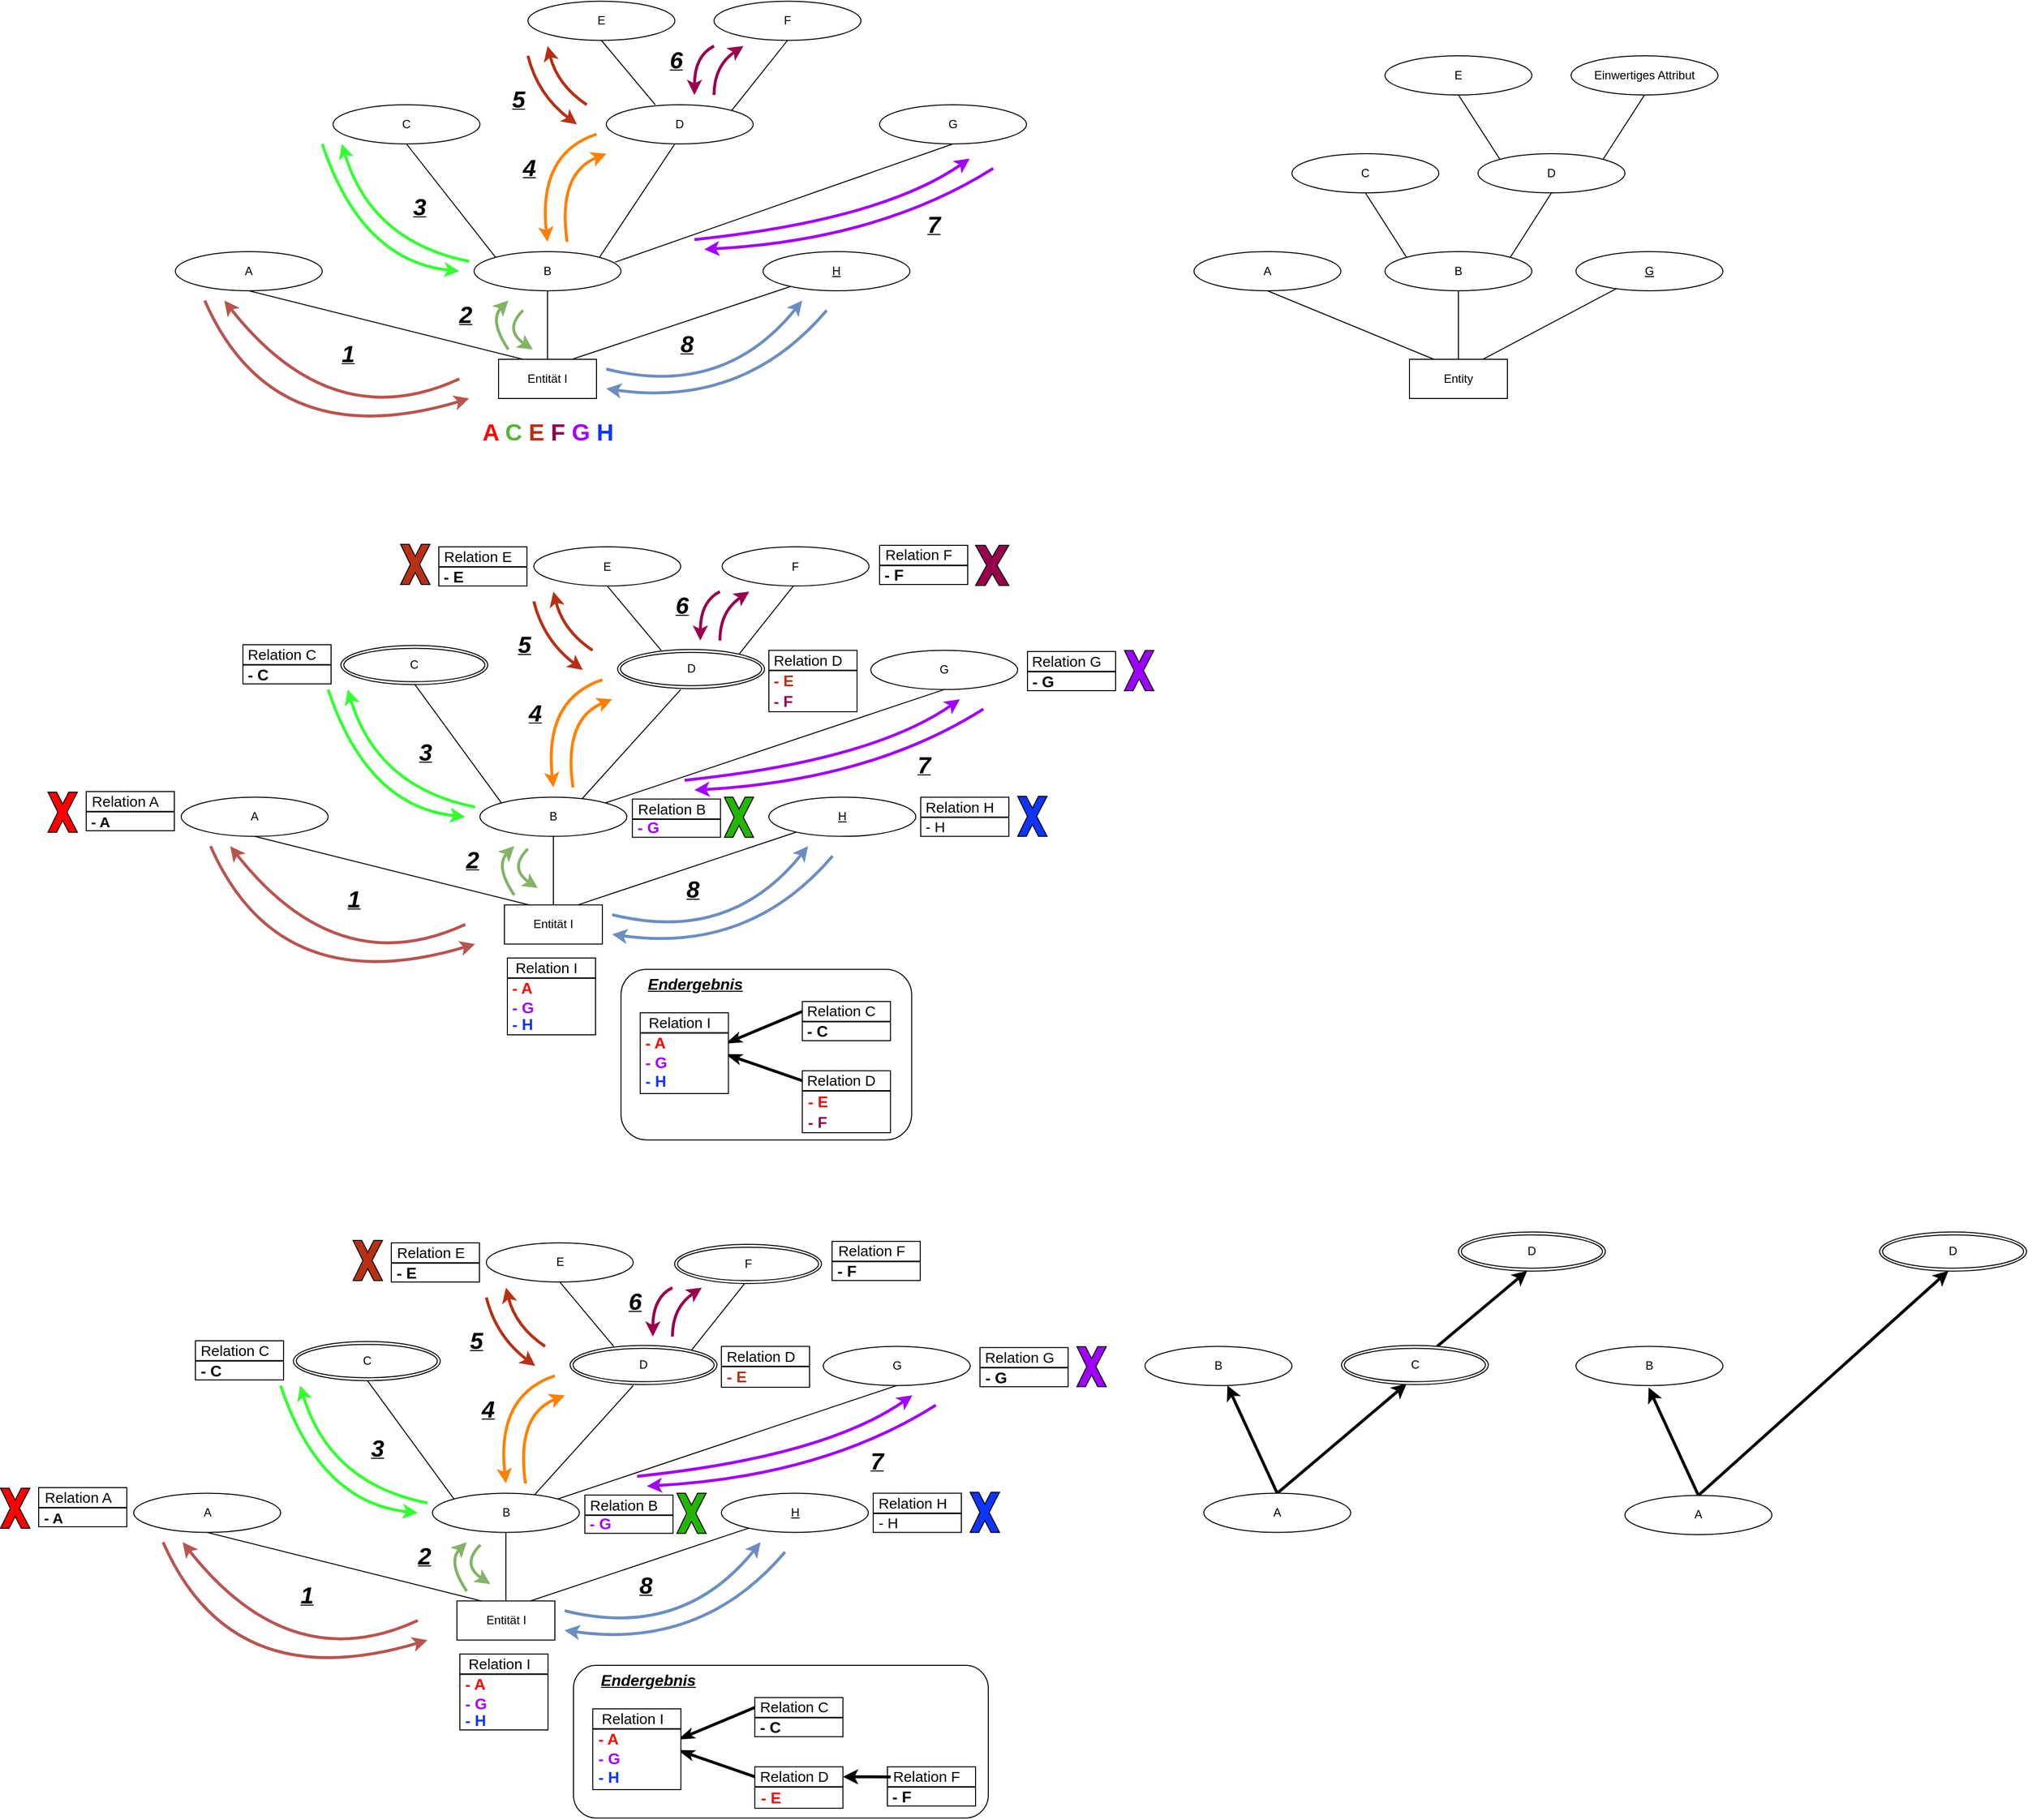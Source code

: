 <mxfile version="16.5.1" type="device"><diagram id="UB7zY6WE07hJk5YVKPH0" name="Seite-1"><mxGraphModel dx="3555" dy="2163" grid="1" gridSize="10" guides="1" tooltips="1" connect="1" arrows="1" fold="1" page="1" pageScale="1" pageWidth="827" pageHeight="1169" math="0" shadow="0"><root><mxCell id="0"/><mxCell id="1" parent="0"/><mxCell id="1pjrmjJ6fksEcFt8nJ2i-285" value="" style="rounded=1;whiteSpace=wrap;html=1;labelBackgroundColor=none;fontSize=16;fontColor=#99004D;fillColor=none;" vertex="1" parent="1"><mxGeometry x="1265" y="1083.08" width="296.76" height="174.24" as="geometry"/></mxCell><mxCell id="1pjrmjJ6fksEcFt8nJ2i-1" value="" style="rounded=0;orthogonalLoop=1;jettySize=auto;html=1;endArrow=none;endFill=0;exitX=0.5;exitY=0;exitDx=0;exitDy=0;" edge="1" parent="1" source="1pjrmjJ6fksEcFt8nJ2i-2"><mxGeometry relative="1" as="geometry"><mxPoint x="1190" y="390" as="targetPoint"/></mxGeometry></mxCell><mxCell id="1pjrmjJ6fksEcFt8nJ2i-2" value="Entität I" style="whiteSpace=wrap;html=1;align=center;" vertex="1" parent="1"><mxGeometry x="1140" y="460" width="100" height="40" as="geometry"/></mxCell><mxCell id="1pjrmjJ6fksEcFt8nJ2i-3" style="rounded=0;orthogonalLoop=1;jettySize=auto;html=1;exitX=0.5;exitY=1;exitDx=0;exitDy=0;entryX=0.25;entryY=0;entryDx=0;entryDy=0;endArrow=none;endFill=0;" edge="1" parent="1" source="1pjrmjJ6fksEcFt8nJ2i-4" target="1pjrmjJ6fksEcFt8nJ2i-2"><mxGeometry relative="1" as="geometry"/></mxCell><mxCell id="1pjrmjJ6fksEcFt8nJ2i-4" value="A" style="ellipse;whiteSpace=wrap;html=1;align=center;" vertex="1" parent="1"><mxGeometry x="810" y="350" width="150" height="40" as="geometry"/></mxCell><mxCell id="1pjrmjJ6fksEcFt8nJ2i-5" style="rounded=0;orthogonalLoop=1;jettySize=auto;html=1;entryX=0.75;entryY=0;entryDx=0;entryDy=0;endArrow=none;endFill=0;" edge="1" parent="1" source="1pjrmjJ6fksEcFt8nJ2i-6" target="1pjrmjJ6fksEcFt8nJ2i-2"><mxGeometry relative="1" as="geometry"><mxPoint x="1190" y="500" as="targetPoint"/></mxGeometry></mxCell><mxCell id="1pjrmjJ6fksEcFt8nJ2i-6" value="H" style="ellipse;whiteSpace=wrap;html=1;align=center;fontStyle=4;" vertex="1" parent="1"><mxGeometry x="1410" y="350" width="150" height="40" as="geometry"/></mxCell><mxCell id="1pjrmjJ6fksEcFt8nJ2i-7" style="rounded=0;orthogonalLoop=1;jettySize=auto;html=1;exitX=0;exitY=0;exitDx=0;exitDy=0;entryX=0.5;entryY=1;entryDx=0;entryDy=0;endArrow=none;endFill=0;" edge="1" parent="1" target="1pjrmjJ6fksEcFt8nJ2i-10"><mxGeometry relative="1" as="geometry"><mxPoint x="1136.967" y="355.858" as="sourcePoint"/></mxGeometry></mxCell><mxCell id="1pjrmjJ6fksEcFt8nJ2i-8" style="rounded=0;orthogonalLoop=1;jettySize=auto;html=1;exitX=1;exitY=0;exitDx=0;exitDy=0;endArrow=none;endFill=0;" edge="1" parent="1"><mxGeometry relative="1" as="geometry"><mxPoint x="1320" y="240" as="targetPoint"/><mxPoint x="1243.033" y="355.858" as="sourcePoint"/></mxGeometry></mxCell><mxCell id="1pjrmjJ6fksEcFt8nJ2i-10" value="C" style="ellipse;whiteSpace=wrap;html=1;align=center;" vertex="1" parent="1"><mxGeometry x="971" y="200" width="150" height="40" as="geometry"/></mxCell><mxCell id="1pjrmjJ6fksEcFt8nJ2i-11" style="rounded=0;orthogonalLoop=1;jettySize=auto;html=1;entryX=0.5;entryY=1;entryDx=0;entryDy=0;endArrow=none;endFill=0;" edge="1" parent="1" target="1pjrmjJ6fksEcFt8nJ2i-13"><mxGeometry relative="1" as="geometry"><mxPoint x="1300" y="200" as="sourcePoint"/></mxGeometry></mxCell><mxCell id="1pjrmjJ6fksEcFt8nJ2i-12" style="rounded=0;orthogonalLoop=1;jettySize=auto;html=1;exitX=1;exitY=0;exitDx=0;exitDy=0;entryX=0.5;entryY=1;entryDx=0;entryDy=0;endArrow=none;endFill=0;" edge="1" parent="1" target="1pjrmjJ6fksEcFt8nJ2i-14" source="1pjrmjJ6fksEcFt8nJ2i-15"><mxGeometry relative="1" as="geometry"><mxPoint x="1392.62" y="199.999" as="sourcePoint"/></mxGeometry></mxCell><mxCell id="1pjrmjJ6fksEcFt8nJ2i-13" value="E" style="ellipse;whiteSpace=wrap;html=1;align=center;" vertex="1" parent="1"><mxGeometry x="1170" y="94.25" width="150" height="40" as="geometry"/></mxCell><mxCell id="1pjrmjJ6fksEcFt8nJ2i-14" value="F" style="ellipse;whiteSpace=wrap;html=1;align=center;" vertex="1" parent="1"><mxGeometry x="1360" y="94.25" width="150" height="40" as="geometry"/></mxCell><mxCell id="1pjrmjJ6fksEcFt8nJ2i-15" value="D" style="ellipse;whiteSpace=wrap;html=1;align=center;" vertex="1" parent="1"><mxGeometry x="1250" y="200" width="150" height="40" as="geometry"/></mxCell><mxCell id="1pjrmjJ6fksEcFt8nJ2i-16" value="" style="rounded=0;orthogonalLoop=1;jettySize=auto;html=1;endArrow=none;endFill=0;exitX=0.5;exitY=0;exitDx=0;exitDy=0;" edge="1" parent="1" source="1pjrmjJ6fksEcFt8nJ2i-17"><mxGeometry relative="1" as="geometry"><mxPoint x="2120" y="390" as="targetPoint"/></mxGeometry></mxCell><mxCell id="1pjrmjJ6fksEcFt8nJ2i-17" value="Entity" style="whiteSpace=wrap;html=1;align=center;" vertex="1" parent="1"><mxGeometry x="2070" y="460" width="100" height="40" as="geometry"/></mxCell><mxCell id="1pjrmjJ6fksEcFt8nJ2i-18" style="rounded=0;orthogonalLoop=1;jettySize=auto;html=1;exitX=0.5;exitY=1;exitDx=0;exitDy=0;entryX=0.25;entryY=0;entryDx=0;entryDy=0;endArrow=none;endFill=0;" edge="1" parent="1" source="1pjrmjJ6fksEcFt8nJ2i-19" target="1pjrmjJ6fksEcFt8nJ2i-17"><mxGeometry relative="1" as="geometry"/></mxCell><mxCell id="1pjrmjJ6fksEcFt8nJ2i-19" value="A" style="ellipse;whiteSpace=wrap;html=1;align=center;" vertex="1" parent="1"><mxGeometry x="1850" y="350" width="150" height="40" as="geometry"/></mxCell><mxCell id="1pjrmjJ6fksEcFt8nJ2i-20" style="rounded=0;orthogonalLoop=1;jettySize=auto;html=1;entryX=0.75;entryY=0;entryDx=0;entryDy=0;endArrow=none;endFill=0;" edge="1" parent="1" source="1pjrmjJ6fksEcFt8nJ2i-21" target="1pjrmjJ6fksEcFt8nJ2i-17"><mxGeometry relative="1" as="geometry"><mxPoint x="2120" y="500" as="targetPoint"/></mxGeometry></mxCell><mxCell id="1pjrmjJ6fksEcFt8nJ2i-21" value="G" style="ellipse;whiteSpace=wrap;html=1;align=center;fontStyle=4;" vertex="1" parent="1"><mxGeometry x="2240" y="350" width="150" height="40" as="geometry"/></mxCell><mxCell id="1pjrmjJ6fksEcFt8nJ2i-22" style="rounded=0;orthogonalLoop=1;jettySize=auto;html=1;exitX=0;exitY=0;exitDx=0;exitDy=0;entryX=0.5;entryY=1;entryDx=0;entryDy=0;endArrow=none;endFill=0;" edge="1" parent="1" target="1pjrmjJ6fksEcFt8nJ2i-25"><mxGeometry relative="1" as="geometry"><mxPoint x="2067.044" y="355.837" as="sourcePoint"/></mxGeometry></mxCell><mxCell id="1pjrmjJ6fksEcFt8nJ2i-23" style="rounded=0;orthogonalLoop=1;jettySize=auto;html=1;exitX=1;exitY=0;exitDx=0;exitDy=0;entryX=0.5;entryY=1;entryDx=0;entryDy=0;endArrow=none;endFill=0;" edge="1" parent="1"><mxGeometry relative="1" as="geometry"><mxPoint x="2215" y="290" as="targetPoint"/><mxPoint x="2172.956" y="355.837" as="sourcePoint"/></mxGeometry></mxCell><mxCell id="1pjrmjJ6fksEcFt8nJ2i-25" value="C" style="ellipse;whiteSpace=wrap;html=1;align=center;" vertex="1" parent="1"><mxGeometry x="1950" y="250" width="150" height="40" as="geometry"/></mxCell><mxCell id="1pjrmjJ6fksEcFt8nJ2i-26" style="rounded=0;orthogonalLoop=1;jettySize=auto;html=1;exitX=0;exitY=0;exitDx=0;exitDy=0;entryX=0.5;entryY=1;entryDx=0;entryDy=0;endArrow=none;endFill=0;" edge="1" parent="1" target="1pjrmjJ6fksEcFt8nJ2i-28"><mxGeometry relative="1" as="geometry"><mxPoint x="2162.38" y="255.749" as="sourcePoint"/></mxGeometry></mxCell><mxCell id="1pjrmjJ6fksEcFt8nJ2i-27" style="rounded=0;orthogonalLoop=1;jettySize=auto;html=1;exitX=1;exitY=0;exitDx=0;exitDy=0;entryX=0.5;entryY=1;entryDx=0;entryDy=0;endArrow=none;endFill=0;" edge="1" parent="1" target="1pjrmjJ6fksEcFt8nJ2i-29"><mxGeometry relative="1" as="geometry"><mxPoint x="2267.62" y="255.749" as="sourcePoint"/></mxGeometry></mxCell><mxCell id="1pjrmjJ6fksEcFt8nJ2i-28" value="E" style="ellipse;whiteSpace=wrap;html=1;align=center;" vertex="1" parent="1"><mxGeometry x="2045" y="150" width="150" height="40" as="geometry"/></mxCell><mxCell id="1pjrmjJ6fksEcFt8nJ2i-29" value="Einwertiges Attribut" style="ellipse;whiteSpace=wrap;html=1;align=center;" vertex="1" parent="1"><mxGeometry x="2235" y="150" width="150" height="40" as="geometry"/></mxCell><mxCell id="1pjrmjJ6fksEcFt8nJ2i-30" value="D" style="ellipse;whiteSpace=wrap;html=1;align=center;" vertex="1" parent="1"><mxGeometry x="2140" y="250" width="150" height="40" as="geometry"/></mxCell><mxCell id="1pjrmjJ6fksEcFt8nJ2i-31" value="B" style="ellipse;whiteSpace=wrap;html=1;align=center;" vertex="1" parent="1"><mxGeometry x="1115" y="350" width="150" height="40" as="geometry"/></mxCell><mxCell id="1pjrmjJ6fksEcFt8nJ2i-32" value="" style="curved=1;endArrow=classic;html=1;rounded=0;strokeWidth=3;fillColor=#d5e8d4;strokeColor=#33FF33;" edge="1" parent="1"><mxGeometry width="50" height="50" relative="1" as="geometry"><mxPoint x="1110" y="360" as="sourcePoint"/><mxPoint x="980" y="240" as="targetPoint"/><Array as="points"><mxPoint x="1010" y="340"/></Array></mxGeometry></mxCell><mxCell id="1pjrmjJ6fksEcFt8nJ2i-34" value="" style="curved=1;endArrow=classic;html=1;rounded=0;fillColor=#f8cecc;strokeColor=#b85450;strokeWidth=3;" edge="1" parent="1"><mxGeometry width="50" height="50" relative="1" as="geometry"><mxPoint x="1100" y="480" as="sourcePoint"/><mxPoint x="860" y="400" as="targetPoint"/><Array as="points"><mxPoint x="970" y="540"/></Array></mxGeometry></mxCell><mxCell id="1pjrmjJ6fksEcFt8nJ2i-43" value="" style="curved=1;endArrow=classic;html=1;rounded=0;fillColor=#f8cecc;strokeColor=#b85450;strokeWidth=3;" edge="1" parent="1"><mxGeometry width="50" height="50" relative="1" as="geometry"><mxPoint x="840" y="400" as="sourcePoint"/><mxPoint x="1110" y="500" as="targetPoint"/><Array as="points"><mxPoint x="910" y="560"/></Array></mxGeometry></mxCell><mxCell id="1pjrmjJ6fksEcFt8nJ2i-44" value="" style="curved=1;endArrow=classic;html=1;rounded=0;strokeWidth=3;fillColor=#d5e8d4;strokeColor=#82b366;" edge="1" parent="1"><mxGeometry width="50" height="50" relative="1" as="geometry"><mxPoint x="1150" y="450" as="sourcePoint"/><mxPoint x="1150" y="400" as="targetPoint"/><Array as="points"><mxPoint x="1130" y="420"/></Array></mxGeometry></mxCell><mxCell id="1pjrmjJ6fksEcFt8nJ2i-48" value="" style="curved=1;endArrow=classic;html=1;rounded=0;strokeWidth=3;fillColor=#d5e8d4;strokeColor=#33FF33;" edge="1" parent="1"><mxGeometry width="50" height="50" relative="1" as="geometry"><mxPoint x="960" y="240" as="sourcePoint"/><mxPoint x="1100" y="370" as="targetPoint"/><Array as="points"><mxPoint x="1000" y="360"/></Array></mxGeometry></mxCell><mxCell id="1pjrmjJ6fksEcFt8nJ2i-49" value="" style="curved=1;endArrow=classic;html=1;rounded=0;strokeWidth=3;fillColor=#d5e8d4;strokeColor=#FF8000;" edge="1" parent="1"><mxGeometry width="50" height="50" relative="1" as="geometry"><mxPoint x="1210" y="340" as="sourcePoint"/><mxPoint x="1250" y="250" as="targetPoint"/><Array as="points"><mxPoint x="1200" y="270"/></Array></mxGeometry></mxCell><mxCell id="1pjrmjJ6fksEcFt8nJ2i-50" value="" style="curved=1;endArrow=classic;html=1;rounded=0;strokeWidth=3;fillColor=#d5e8d4;strokeColor=#B83014;" edge="1" parent="1"><mxGeometry width="50" height="50" relative="1" as="geometry"><mxPoint x="1230" y="200" as="sourcePoint"/><mxPoint x="1190" y="140" as="targetPoint"/><Array as="points"><mxPoint x="1200" y="180"/></Array></mxGeometry></mxCell><mxCell id="1pjrmjJ6fksEcFt8nJ2i-51" value="" style="curved=1;endArrow=classic;html=1;rounded=0;strokeWidth=3;fillColor=#d5e8d4;strokeColor=#B83014;" edge="1" parent="1"><mxGeometry width="50" height="50" relative="1" as="geometry"><mxPoint x="1170" y="150" as="sourcePoint"/><mxPoint x="1220" y="220" as="targetPoint"/><Array as="points"><mxPoint x="1180" y="190"/></Array></mxGeometry></mxCell><mxCell id="1pjrmjJ6fksEcFt8nJ2i-52" value="" style="curved=1;endArrow=classic;html=1;rounded=0;strokeWidth=3;fillColor=#d5e8d4;strokeColor=#FF8000;" edge="1" parent="1"><mxGeometry width="50" height="50" relative="1" as="geometry"><mxPoint x="1240" y="230" as="sourcePoint"/><mxPoint x="1190" y="340" as="targetPoint"/><Array as="points"><mxPoint x="1180" y="250"/></Array></mxGeometry></mxCell><mxCell id="1pjrmjJ6fksEcFt8nJ2i-53" value="" style="curved=1;endArrow=classic;html=1;rounded=0;strokeWidth=3;fillColor=#d5e8d4;strokeColor=#99004D;" edge="1" parent="1"><mxGeometry width="50" height="50" relative="1" as="geometry"><mxPoint x="1360" y="190" as="sourcePoint"/><mxPoint x="1390" y="140" as="targetPoint"/><Array as="points"><mxPoint x="1360" y="160"/></Array></mxGeometry></mxCell><mxCell id="1pjrmjJ6fksEcFt8nJ2i-54" value="" style="curved=1;endArrow=classic;html=1;rounded=0;strokeWidth=3;fillColor=#d5e8d4;strokeColor=#99004D;" edge="1" parent="1"><mxGeometry width="50" height="50" relative="1" as="geometry"><mxPoint x="1360" y="140" as="sourcePoint"/><mxPoint x="1340" y="190" as="targetPoint"/><Array as="points"><mxPoint x="1340" y="150"/></Array></mxGeometry></mxCell><mxCell id="1pjrmjJ6fksEcFt8nJ2i-55" value="" style="curved=1;endArrow=classic;html=1;rounded=0;strokeWidth=3;fillColor=#dae8fc;strokeColor=#6c8ebf;" edge="1" parent="1"><mxGeometry width="50" height="50" relative="1" as="geometry"><mxPoint x="1250" y="470" as="sourcePoint"/><mxPoint x="1450" y="400" as="targetPoint"/><Array as="points"><mxPoint x="1370" y="500"/></Array></mxGeometry></mxCell><mxCell id="1pjrmjJ6fksEcFt8nJ2i-56" value="" style="curved=1;endArrow=classic;html=1;rounded=0;strokeWidth=3;fillColor=#dae8fc;strokeColor=#6c8ebf;" edge="1" parent="1"><mxGeometry width="50" height="50" relative="1" as="geometry"><mxPoint x="1475" y="410" as="sourcePoint"/><mxPoint x="1250" y="490" as="targetPoint"/><Array as="points"><mxPoint x="1390" y="510"/></Array></mxGeometry></mxCell><mxCell id="1pjrmjJ6fksEcFt8nJ2i-61" value="&lt;b style=&quot;font-size: 24px&quot;&gt;&lt;font color=&quot;#ff0000&quot;&gt;A&lt;/font&gt; &lt;font color=&quot;#57b336&quot;&gt;&lt;font style=&quot;font-size: 24px&quot;&gt;C&lt;/font&gt;&amp;nbsp;&lt;/font&gt;&lt;/b&gt;&lt;font color=&quot;#b83014&quot; style=&quot;font-size: 24px ; font-weight: 700&quot;&gt;E&lt;/font&gt;&lt;span style=&quot;font-size: 24px ; font-weight: 700&quot;&gt;&amp;nbsp;&lt;/span&gt;&lt;font color=&quot;#99004d&quot; style=&quot;font-size: 24px ; font-weight: 700&quot;&gt;F&lt;/font&gt;&lt;b style=&quot;font-size: 24px&quot;&gt;&lt;font color=&quot;#0d35ff&quot;&gt;&amp;nbsp;&lt;/font&gt;&lt;font color=&quot;#a100ff&quot;&gt;G&lt;/font&gt;&lt;font color=&quot;#0d35ff&quot;&gt; H&lt;/font&gt;&lt;/b&gt;" style="text;html=1;strokeColor=none;fillColor=none;align=center;verticalAlign=middle;whiteSpace=wrap;rounded=0;perimeterSpacing=2;fontSize=16;" vertex="1" parent="1"><mxGeometry x="1103.75" y="520" width="172.5" height="30" as="geometry"/></mxCell><mxCell id="1pjrmjJ6fksEcFt8nJ2i-63" value="&lt;span style=&quot;font-size: 24px&quot;&gt;&lt;b&gt;1&lt;/b&gt;&lt;/span&gt;" style="text;html=1;strokeColor=none;fillColor=none;align=center;verticalAlign=middle;whiteSpace=wrap;rounded=0;perimeterSpacing=2;fontSize=16;fontStyle=6" vertex="1" parent="1"><mxGeometry x="930" y="440" width="112.5" height="30" as="geometry"/></mxCell><mxCell id="1pjrmjJ6fksEcFt8nJ2i-64" value="&lt;span style=&quot;font-size: 24px&quot;&gt;&lt;b&gt;3&lt;/b&gt;&lt;/span&gt;" style="text;html=1;strokeColor=none;fillColor=none;align=center;verticalAlign=middle;whiteSpace=wrap;rounded=0;perimeterSpacing=2;fontSize=16;fontStyle=6" vertex="1" parent="1"><mxGeometry x="1002.5" y="290" width="112.5" height="30" as="geometry"/></mxCell><mxCell id="1pjrmjJ6fksEcFt8nJ2i-65" value="&lt;span style=&quot;font-size: 24px&quot;&gt;&lt;b&gt;4&lt;/b&gt;&lt;/span&gt;" style="text;html=1;strokeColor=none;fillColor=none;align=center;verticalAlign=middle;whiteSpace=wrap;rounded=0;perimeterSpacing=2;fontSize=16;fontStyle=6" vertex="1" parent="1"><mxGeometry x="1115" y="250" width="112.5" height="30" as="geometry"/></mxCell><mxCell id="1pjrmjJ6fksEcFt8nJ2i-67" value="&lt;span style=&quot;font-size: 24px&quot;&gt;&lt;b&gt;2&lt;/b&gt;&lt;/span&gt;" style="text;html=1;strokeColor=none;fillColor=none;align=center;verticalAlign=middle;whiteSpace=wrap;rounded=0;perimeterSpacing=2;fontSize=16;fontStyle=6" vertex="1" parent="1"><mxGeometry x="1050" y="400" width="112.5" height="30" as="geometry"/></mxCell><mxCell id="1pjrmjJ6fksEcFt8nJ2i-69" value="&lt;span style=&quot;font-size: 24px&quot;&gt;&lt;b&gt;5&lt;/b&gt;&lt;/span&gt;" style="text;html=1;strokeColor=none;fillColor=none;align=center;verticalAlign=middle;whiteSpace=wrap;rounded=0;perimeterSpacing=2;fontSize=16;fontStyle=6" vertex="1" parent="1"><mxGeometry x="1103.75" y="180" width="112.5" height="30" as="geometry"/></mxCell><mxCell id="1pjrmjJ6fksEcFt8nJ2i-70" value="&lt;span style=&quot;font-size: 24px&quot;&gt;&lt;b&gt;6&lt;/b&gt;&lt;/span&gt;" style="text;html=1;strokeColor=none;fillColor=none;align=center;verticalAlign=middle;whiteSpace=wrap;rounded=0;perimeterSpacing=2;fontSize=16;fontStyle=6" vertex="1" parent="1"><mxGeometry x="1265" y="140" width="112.5" height="30" as="geometry"/></mxCell><mxCell id="1pjrmjJ6fksEcFt8nJ2i-71" value="&lt;span style=&quot;font-size: 24px&quot;&gt;&lt;b&gt;8&lt;/b&gt;&lt;/span&gt;" style="text;html=1;strokeColor=none;fillColor=none;align=center;verticalAlign=middle;whiteSpace=wrap;rounded=0;perimeterSpacing=2;fontSize=16;fontStyle=6" vertex="1" parent="1"><mxGeometry x="1276.25" y="430" width="112.5" height="30" as="geometry"/></mxCell><mxCell id="1pjrmjJ6fksEcFt8nJ2i-72" value="" style="rounded=0;orthogonalLoop=1;jettySize=auto;html=1;endArrow=none;endFill=0;exitX=0.5;exitY=0;exitDx=0;exitDy=0;" edge="1" parent="1" source="1pjrmjJ6fksEcFt8nJ2i-73"><mxGeometry relative="1" as="geometry"><mxPoint x="1196" y="947.29" as="targetPoint"/></mxGeometry></mxCell><mxCell id="1pjrmjJ6fksEcFt8nJ2i-73" value="Entität I" style="whiteSpace=wrap;html=1;align=center;" vertex="1" parent="1"><mxGeometry x="1146" y="1017.29" width="100" height="40" as="geometry"/></mxCell><mxCell id="1pjrmjJ6fksEcFt8nJ2i-74" style="rounded=0;orthogonalLoop=1;jettySize=auto;html=1;exitX=0.5;exitY=1;exitDx=0;exitDy=0;entryX=0.25;entryY=0;entryDx=0;entryDy=0;endArrow=none;endFill=0;" edge="1" parent="1" source="1pjrmjJ6fksEcFt8nJ2i-75" target="1pjrmjJ6fksEcFt8nJ2i-73"><mxGeometry relative="1" as="geometry"/></mxCell><mxCell id="1pjrmjJ6fksEcFt8nJ2i-75" value="A" style="ellipse;whiteSpace=wrap;html=1;align=center;" vertex="1" parent="1"><mxGeometry x="816" y="907.29" width="150" height="40" as="geometry"/></mxCell><mxCell id="1pjrmjJ6fksEcFt8nJ2i-76" style="rounded=0;orthogonalLoop=1;jettySize=auto;html=1;entryX=0.75;entryY=0;entryDx=0;entryDy=0;endArrow=none;endFill=0;" edge="1" parent="1" source="1pjrmjJ6fksEcFt8nJ2i-77" target="1pjrmjJ6fksEcFt8nJ2i-73"><mxGeometry relative="1" as="geometry"><mxPoint x="1196" y="1057.29" as="targetPoint"/></mxGeometry></mxCell><mxCell id="1pjrmjJ6fksEcFt8nJ2i-77" value="H" style="ellipse;whiteSpace=wrap;html=1;align=center;fontStyle=4;" vertex="1" parent="1"><mxGeometry x="1416" y="907.29" width="150" height="40" as="geometry"/></mxCell><mxCell id="1pjrmjJ6fksEcFt8nJ2i-78" style="rounded=0;orthogonalLoop=1;jettySize=auto;html=1;exitX=0;exitY=0;exitDx=0;exitDy=0;entryX=0.5;entryY=1;entryDx=0;entryDy=0;endArrow=none;endFill=0;" edge="1" parent="1"><mxGeometry relative="1" as="geometry"><mxPoint x="1142.967" y="913.148" as="sourcePoint"/><mxPoint x="1051" y="787.29" as="targetPoint"/></mxGeometry></mxCell><mxCell id="1pjrmjJ6fksEcFt8nJ2i-79" style="rounded=0;orthogonalLoop=1;jettySize=auto;html=1;exitX=0.692;exitY=0.052;exitDx=0;exitDy=0;endArrow=none;endFill=0;exitPerimeter=0;" edge="1" parent="1" source="1pjrmjJ6fksEcFt8nJ2i-86"><mxGeometry relative="1" as="geometry"><mxPoint x="1326" y="797.29" as="targetPoint"/><mxPoint x="1249.033" y="913.148" as="sourcePoint"/></mxGeometry></mxCell><mxCell id="1pjrmjJ6fksEcFt8nJ2i-81" style="rounded=0;orthogonalLoop=1;jettySize=auto;html=1;entryX=0.5;entryY=1;entryDx=0;entryDy=0;endArrow=none;endFill=0;" edge="1" parent="1" target="1pjrmjJ6fksEcFt8nJ2i-83"><mxGeometry relative="1" as="geometry"><mxPoint x="1306" y="757.29" as="sourcePoint"/></mxGeometry></mxCell><mxCell id="1pjrmjJ6fksEcFt8nJ2i-82" style="rounded=0;orthogonalLoop=1;jettySize=auto;html=1;exitX=1;exitY=0;exitDx=0;exitDy=0;entryX=0.5;entryY=1;entryDx=0;entryDy=0;endArrow=none;endFill=0;" edge="1" parent="1"><mxGeometry relative="1" as="geometry"><mxPoint x="1383.967" y="763.13" as="sourcePoint"/><mxPoint x="1441" y="691.54" as="targetPoint"/></mxGeometry></mxCell><mxCell id="1pjrmjJ6fksEcFt8nJ2i-83" value="E" style="ellipse;whiteSpace=wrap;html=1;align=center;" vertex="1" parent="1"><mxGeometry x="1176" y="651.54" width="150" height="40" as="geometry"/></mxCell><mxCell id="1pjrmjJ6fksEcFt8nJ2i-317" style="edgeStyle=none;rounded=0;orthogonalLoop=1;jettySize=auto;html=1;exitX=1;exitY=0;exitDx=0;exitDy=0;fontSize=16;fontColor=#99004D;endArrow=none;endFill=0;strokeColor=#000000;strokeWidth=1;entryX=0.5;entryY=1;entryDx=0;entryDy=0;" edge="1" parent="1" source="1pjrmjJ6fksEcFt8nJ2i-86" target="1pjrmjJ6fksEcFt8nJ2i-316"><mxGeometry relative="1" as="geometry"><mxPoint x="1590" y="800" as="targetPoint"/></mxGeometry></mxCell><mxCell id="1pjrmjJ6fksEcFt8nJ2i-86" value="B" style="ellipse;whiteSpace=wrap;html=1;align=center;" vertex="1" parent="1"><mxGeometry x="1121" y="907.29" width="150" height="40" as="geometry"/></mxCell><mxCell id="1pjrmjJ6fksEcFt8nJ2i-87" value="" style="curved=1;endArrow=classic;html=1;rounded=0;strokeWidth=3;fillColor=#d5e8d4;strokeColor=#33FF33;" edge="1" parent="1"><mxGeometry width="50" height="50" relative="1" as="geometry"><mxPoint x="1116" y="917.29" as="sourcePoint"/><mxPoint x="986" y="797.29" as="targetPoint"/><Array as="points"><mxPoint x="1016" y="897.29"/></Array></mxGeometry></mxCell><mxCell id="1pjrmjJ6fksEcFt8nJ2i-88" value="" style="curved=1;endArrow=classic;html=1;rounded=0;fillColor=#f8cecc;strokeColor=#b85450;strokeWidth=3;" edge="1" parent="1"><mxGeometry width="50" height="50" relative="1" as="geometry"><mxPoint x="1106" y="1037.29" as="sourcePoint"/><mxPoint x="866" y="957.29" as="targetPoint"/><Array as="points"><mxPoint x="976" y="1097.29"/></Array></mxGeometry></mxCell><mxCell id="1pjrmjJ6fksEcFt8nJ2i-89" value="" style="curved=1;endArrow=classic;html=1;rounded=0;fillColor=#f8cecc;strokeColor=#b85450;strokeWidth=3;" edge="1" parent="1"><mxGeometry width="50" height="50" relative="1" as="geometry"><mxPoint x="846" y="957.29" as="sourcePoint"/><mxPoint x="1116" y="1057.29" as="targetPoint"/><Array as="points"><mxPoint x="916" y="1117.29"/></Array></mxGeometry></mxCell><mxCell id="1pjrmjJ6fksEcFt8nJ2i-90" value="" style="curved=1;endArrow=classic;html=1;rounded=0;strokeWidth=3;fillColor=#d5e8d4;strokeColor=#82b366;" edge="1" parent="1"><mxGeometry width="50" height="50" relative="1" as="geometry"><mxPoint x="1156" y="1007.29" as="sourcePoint"/><mxPoint x="1156" y="957.29" as="targetPoint"/><Array as="points"><mxPoint x="1136" y="977.29"/></Array></mxGeometry></mxCell><mxCell id="1pjrmjJ6fksEcFt8nJ2i-91" value="" style="curved=1;endArrow=classic;html=1;rounded=0;strokeWidth=3;fillColor=#d5e8d4;strokeColor=#33FF33;" edge="1" parent="1"><mxGeometry width="50" height="50" relative="1" as="geometry"><mxPoint x="966" y="797.29" as="sourcePoint"/><mxPoint x="1106" y="927.29" as="targetPoint"/><Array as="points"><mxPoint x="1006" y="917.29"/></Array></mxGeometry></mxCell><mxCell id="1pjrmjJ6fksEcFt8nJ2i-92" value="" style="curved=1;endArrow=classic;html=1;rounded=0;strokeWidth=3;fillColor=#d5e8d4;strokeColor=#FF8000;" edge="1" parent="1"><mxGeometry width="50" height="50" relative="1" as="geometry"><mxPoint x="1216" y="897.29" as="sourcePoint"/><mxPoint x="1256" y="807.29" as="targetPoint"/><Array as="points"><mxPoint x="1206" y="827.29"/></Array></mxGeometry></mxCell><mxCell id="1pjrmjJ6fksEcFt8nJ2i-93" value="" style="curved=1;endArrow=classic;html=1;rounded=0;strokeWidth=3;fillColor=#d5e8d4;strokeColor=#B83014;" edge="1" parent="1"><mxGeometry width="50" height="50" relative="1" as="geometry"><mxPoint x="1236" y="757.29" as="sourcePoint"/><mxPoint x="1196" y="697.29" as="targetPoint"/><Array as="points"><mxPoint x="1206" y="737.29"/></Array></mxGeometry></mxCell><mxCell id="1pjrmjJ6fksEcFt8nJ2i-94" value="" style="curved=1;endArrow=classic;html=1;rounded=0;strokeWidth=3;fillColor=#d5e8d4;strokeColor=#B83014;" edge="1" parent="1"><mxGeometry width="50" height="50" relative="1" as="geometry"><mxPoint x="1176" y="707.29" as="sourcePoint"/><mxPoint x="1226" y="777.29" as="targetPoint"/><Array as="points"><mxPoint x="1186" y="747.29"/></Array></mxGeometry></mxCell><mxCell id="1pjrmjJ6fksEcFt8nJ2i-95" value="" style="curved=1;endArrow=classic;html=1;rounded=0;strokeWidth=3;fillColor=#d5e8d4;strokeColor=#FF8000;" edge="1" parent="1"><mxGeometry width="50" height="50" relative="1" as="geometry"><mxPoint x="1246" y="787.29" as="sourcePoint"/><mxPoint x="1196" y="897.29" as="targetPoint"/><Array as="points"><mxPoint x="1186" y="807.29"/></Array></mxGeometry></mxCell><mxCell id="1pjrmjJ6fksEcFt8nJ2i-96" value="" style="curved=1;endArrow=classic;html=1;rounded=0;strokeWidth=3;fillColor=#d5e8d4;strokeColor=#99004D;" edge="1" parent="1"><mxGeometry width="50" height="50" relative="1" as="geometry"><mxPoint x="1366" y="747.29" as="sourcePoint"/><mxPoint x="1396" y="697.29" as="targetPoint"/><Array as="points"><mxPoint x="1366" y="717.29"/></Array></mxGeometry></mxCell><mxCell id="1pjrmjJ6fksEcFt8nJ2i-97" value="" style="curved=1;endArrow=classic;html=1;rounded=0;strokeWidth=3;fillColor=#d5e8d4;strokeColor=#99004D;" edge="1" parent="1"><mxGeometry width="50" height="50" relative="1" as="geometry"><mxPoint x="1366" y="697.29" as="sourcePoint"/><mxPoint x="1346" y="747.29" as="targetPoint"/><Array as="points"><mxPoint x="1346" y="707.29"/></Array></mxGeometry></mxCell><mxCell id="1pjrmjJ6fksEcFt8nJ2i-98" value="" style="curved=1;endArrow=classic;html=1;rounded=0;strokeWidth=3;fillColor=#dae8fc;strokeColor=#6c8ebf;" edge="1" parent="1"><mxGeometry width="50" height="50" relative="1" as="geometry"><mxPoint x="1256" y="1027.29" as="sourcePoint"/><mxPoint x="1456" y="957.29" as="targetPoint"/><Array as="points"><mxPoint x="1376" y="1057.29"/></Array></mxGeometry></mxCell><mxCell id="1pjrmjJ6fksEcFt8nJ2i-99" value="" style="curved=1;endArrow=classic;html=1;rounded=0;strokeWidth=3;fillColor=#dae8fc;strokeColor=#6c8ebf;" edge="1" parent="1"><mxGeometry width="50" height="50" relative="1" as="geometry"><mxPoint x="1481" y="967.29" as="sourcePoint"/><mxPoint x="1256" y="1047.29" as="targetPoint"/><Array as="points"><mxPoint x="1396" y="1067.29"/></Array></mxGeometry></mxCell><mxCell id="1pjrmjJ6fksEcFt8nJ2i-103" value="&lt;span style=&quot;font-size: 24px&quot;&gt;&lt;b&gt;1&lt;/b&gt;&lt;/span&gt;" style="text;html=1;strokeColor=none;fillColor=none;align=center;verticalAlign=middle;whiteSpace=wrap;rounded=0;perimeterSpacing=2;fontSize=16;fontStyle=6" vertex="1" parent="1"><mxGeometry x="936" y="997.29" width="112.5" height="30" as="geometry"/></mxCell><mxCell id="1pjrmjJ6fksEcFt8nJ2i-104" value="&lt;span style=&quot;font-size: 24px&quot;&gt;&lt;b&gt;3&lt;/b&gt;&lt;/span&gt;" style="text;html=1;strokeColor=none;fillColor=none;align=center;verticalAlign=middle;whiteSpace=wrap;rounded=0;perimeterSpacing=2;fontSize=16;fontStyle=6" vertex="1" parent="1"><mxGeometry x="1008.5" y="847.29" width="112.5" height="30" as="geometry"/></mxCell><mxCell id="1pjrmjJ6fksEcFt8nJ2i-105" value="&lt;span style=&quot;font-size: 24px&quot;&gt;&lt;b&gt;4&lt;/b&gt;&lt;/span&gt;" style="text;html=1;strokeColor=none;fillColor=none;align=center;verticalAlign=middle;whiteSpace=wrap;rounded=0;perimeterSpacing=2;fontSize=16;fontStyle=6" vertex="1" parent="1"><mxGeometry x="1121" y="807.29" width="112.5" height="30" as="geometry"/></mxCell><mxCell id="1pjrmjJ6fksEcFt8nJ2i-106" value="&lt;span style=&quot;font-size: 24px&quot;&gt;&lt;b&gt;2&lt;/b&gt;&lt;/span&gt;" style="text;html=1;strokeColor=none;fillColor=none;align=center;verticalAlign=middle;whiteSpace=wrap;rounded=0;perimeterSpacing=2;fontSize=16;fontStyle=6" vertex="1" parent="1"><mxGeometry x="1056.5" y="957.29" width="112.5" height="30" as="geometry"/></mxCell><mxCell id="1pjrmjJ6fksEcFt8nJ2i-107" value="&lt;span style=&quot;font-size: 24px&quot;&gt;&lt;b&gt;5&lt;/b&gt;&lt;/span&gt;" style="text;html=1;strokeColor=none;fillColor=none;align=center;verticalAlign=middle;whiteSpace=wrap;rounded=0;perimeterSpacing=2;fontSize=16;fontStyle=6" vertex="1" parent="1"><mxGeometry x="1109.75" y="737.29" width="112.5" height="30" as="geometry"/></mxCell><mxCell id="1pjrmjJ6fksEcFt8nJ2i-108" value="&lt;span style=&quot;font-size: 24px&quot;&gt;&lt;b&gt;6&lt;/b&gt;&lt;/span&gt;" style="text;html=1;strokeColor=none;fillColor=none;align=center;verticalAlign=middle;whiteSpace=wrap;rounded=0;perimeterSpacing=2;fontSize=16;fontStyle=6" vertex="1" parent="1"><mxGeometry x="1271" y="697.29" width="112.5" height="30" as="geometry"/></mxCell><mxCell id="1pjrmjJ6fksEcFt8nJ2i-109" value="&lt;span style=&quot;font-size: 24px&quot;&gt;&lt;b&gt;8&lt;/b&gt;&lt;/span&gt;" style="text;html=1;strokeColor=none;fillColor=none;align=center;verticalAlign=middle;whiteSpace=wrap;rounded=0;perimeterSpacing=2;fontSize=16;fontStyle=6" vertex="1" parent="1"><mxGeometry x="1282.25" y="987.29" width="112.5" height="30" as="geometry"/></mxCell><mxCell id="1pjrmjJ6fksEcFt8nJ2i-111" value="C" style="ellipse;shape=doubleEllipse;margin=3;whiteSpace=wrap;html=1;align=center;" vertex="1" parent="1"><mxGeometry x="979" y="752.29" width="150" height="40" as="geometry"/></mxCell><mxCell id="1pjrmjJ6fksEcFt8nJ2i-117" value="" style="rounded=0;whiteSpace=wrap;html=1;fontSize=24;fontColor=#0D35FF;" vertex="1" parent="1"><mxGeometry x="1529" y="650" width="90.0" height="20.25" as="geometry"/></mxCell><mxCell id="1pjrmjJ6fksEcFt8nJ2i-118" value="&lt;font color=&quot;#000000&quot; style=&quot;font-size: 15px&quot;&gt;Relation F&lt;/font&gt;" style="text;html=1;strokeColor=none;fillColor=none;align=center;verticalAlign=middle;whiteSpace=wrap;rounded=0;fontSize=17;fontColor=#0D35FF;" vertex="1" parent="1"><mxGeometry x="1532.358" y="650" width="73.881" height="20.769" as="geometry"/></mxCell><mxCell id="1pjrmjJ6fksEcFt8nJ2i-119" value="" style="rounded=0;whiteSpace=wrap;html=1;fontSize=17;fontColor=#000000;" vertex="1" parent="1"><mxGeometry x="1529" y="670.77" width="90" height="19.23" as="geometry"/></mxCell><mxCell id="1pjrmjJ6fksEcFt8nJ2i-120" value="&lt;font color=&quot;#000000&quot; size=&quot;1&quot;&gt;&lt;b style=&quot;font-size: 16px&quot;&gt;- F&lt;/b&gt;&lt;/font&gt;" style="text;html=1;strokeColor=none;fillColor=none;align=left;verticalAlign=middle;whiteSpace=wrap;rounded=0;fontSize=17;fontColor=#0D35FF;" vertex="1" parent="1"><mxGeometry x="1532.358" y="670.769" width="73.881" height="20.769" as="geometry"/></mxCell><mxCell id="1pjrmjJ6fksEcFt8nJ2i-123" value="" style="rounded=0;whiteSpace=wrap;html=1;fontSize=24;fontColor=#0D35FF;" vertex="1" parent="1"><mxGeometry x="1416" y="757.29" width="90.0" height="20.25" as="geometry"/></mxCell><mxCell id="1pjrmjJ6fksEcFt8nJ2i-124" value="&lt;font color=&quot;#000000&quot; style=&quot;font-size: 15px&quot;&gt;Relation D&lt;/font&gt;" style="text;html=1;strokeColor=none;fillColor=none;align=center;verticalAlign=middle;whiteSpace=wrap;rounded=0;fontSize=17;fontColor=#0D35FF;" vertex="1" parent="1"><mxGeometry x="1419.358" y="757.29" width="73.881" height="20.769" as="geometry"/></mxCell><mxCell id="1pjrmjJ6fksEcFt8nJ2i-125" value="" style="rounded=0;whiteSpace=wrap;html=1;fontSize=17;fontColor=#000000;" vertex="1" parent="1"><mxGeometry x="1416" y="778.06" width="90" height="41.94" as="geometry"/></mxCell><mxCell id="1pjrmjJ6fksEcFt8nJ2i-126" value="&lt;font style=&quot;font-size: 16px&quot; color=&quot;#b83014&quot;&gt;&lt;b&gt;- E&lt;/b&gt;&lt;/font&gt;" style="text;html=1;strokeColor=none;fillColor=none;align=left;verticalAlign=middle;whiteSpace=wrap;rounded=0;fontSize=17;fontColor=#0D35FF;" vertex="1" parent="1"><mxGeometry x="1419.36" y="778.06" width="73.88" height="21.94" as="geometry"/></mxCell><mxCell id="1pjrmjJ6fksEcFt8nJ2i-127" value="" style="rounded=0;whiteSpace=wrap;html=1;fontSize=24;fontColor=#0D35FF;" vertex="1" parent="1"><mxGeometry x="1276.62" y="909.19" width="90.0" height="20.25" as="geometry"/></mxCell><mxCell id="1pjrmjJ6fksEcFt8nJ2i-128" value="&lt;font color=&quot;#000000&quot; style=&quot;font-size: 15px&quot;&gt;Relation B&lt;/font&gt;" style="text;html=1;strokeColor=none;fillColor=none;align=center;verticalAlign=middle;whiteSpace=wrap;rounded=0;fontSize=17;fontColor=#0D35FF;" vertex="1" parent="1"><mxGeometry x="1279.978" y="909.19" width="73.881" height="20.769" as="geometry"/></mxCell><mxCell id="1pjrmjJ6fksEcFt8nJ2i-129" value="" style="rounded=0;whiteSpace=wrap;html=1;fontSize=17;fontColor=#000000;" vertex="1" parent="1"><mxGeometry x="1276.62" y="929.96" width="90" height="18.28" as="geometry"/></mxCell><mxCell id="1pjrmjJ6fksEcFt8nJ2i-131" value="" style="rounded=0;whiteSpace=wrap;html=1;fontSize=24;fontColor=#0D35FF;" vertex="1" parent="1"><mxGeometry x="1571" y="907.29" width="90.0" height="20.25" as="geometry"/></mxCell><mxCell id="1pjrmjJ6fksEcFt8nJ2i-132" value="&lt;font color=&quot;#000000&quot; style=&quot;font-size: 15px&quot;&gt;Relation H&lt;/font&gt;" style="text;html=1;strokeColor=none;fillColor=none;align=center;verticalAlign=middle;whiteSpace=wrap;rounded=0;fontSize=17;fontColor=#0D35FF;" vertex="1" parent="1"><mxGeometry x="1574.358" y="907.29" width="73.881" height="20.769" as="geometry"/></mxCell><mxCell id="1pjrmjJ6fksEcFt8nJ2i-133" value="" style="rounded=0;whiteSpace=wrap;html=1;fontSize=17;fontColor=#000000;" vertex="1" parent="1"><mxGeometry x="1571" y="928.06" width="90" height="19.23" as="geometry"/></mxCell><mxCell id="1pjrmjJ6fksEcFt8nJ2i-134" value="&lt;font color=&quot;#000000&quot; style=&quot;font-size: 15px&quot;&gt;- H&lt;/font&gt;" style="text;html=1;strokeColor=none;fillColor=none;align=left;verticalAlign=middle;whiteSpace=wrap;rounded=0;fontSize=17;fontColor=#0D35FF;" vertex="1" parent="1"><mxGeometry x="1574.358" y="928.059" width="73.881" height="20.769" as="geometry"/></mxCell><mxCell id="1pjrmjJ6fksEcFt8nJ2i-139" value="" style="group" vertex="1" connectable="0" parent="1"><mxGeometry x="1079" y="651.54" width="90" height="41.538" as="geometry"/></mxCell><mxCell id="1pjrmjJ6fksEcFt8nJ2i-135" value="" style="rounded=0;whiteSpace=wrap;html=1;fontSize=24;fontColor=#0D35FF;" vertex="1" parent="1pjrmjJ6fksEcFt8nJ2i-139"><mxGeometry width="90.0" height="20.25" as="geometry"/></mxCell><mxCell id="1pjrmjJ6fksEcFt8nJ2i-136" value="&lt;font color=&quot;#000000&quot; style=&quot;font-size: 15px&quot;&gt;Relation E&lt;/font&gt;" style="text;html=1;strokeColor=none;fillColor=none;align=center;verticalAlign=middle;whiteSpace=wrap;rounded=0;fontSize=17;fontColor=#0D35FF;" vertex="1" parent="1pjrmjJ6fksEcFt8nJ2i-139"><mxGeometry x="3.358" width="73.881" height="20.769" as="geometry"/></mxCell><mxCell id="1pjrmjJ6fksEcFt8nJ2i-137" value="" style="rounded=0;whiteSpace=wrap;html=1;fontSize=17;fontColor=#000000;" vertex="1" parent="1pjrmjJ6fksEcFt8nJ2i-139"><mxGeometry y="20.77" width="90" height="19.23" as="geometry"/></mxCell><mxCell id="1pjrmjJ6fksEcFt8nJ2i-138" value="&lt;font color=&quot;#000000&quot; size=&quot;1&quot;&gt;&lt;b style=&quot;font-size: 16px&quot;&gt;- E&lt;/b&gt;&lt;/font&gt;" style="text;html=1;strokeColor=none;fillColor=none;align=left;verticalAlign=middle;whiteSpace=wrap;rounded=0;fontSize=17;fontColor=#0D35FF;" vertex="1" parent="1pjrmjJ6fksEcFt8nJ2i-139"><mxGeometry x="3.358" y="20.769" width="73.881" height="20.769" as="geometry"/></mxCell><mxCell id="1pjrmjJ6fksEcFt8nJ2i-140" value="" style="group" vertex="1" connectable="0" parent="1"><mxGeometry x="879" y="751.54" width="90" height="41.538" as="geometry"/></mxCell><mxCell id="1pjrmjJ6fksEcFt8nJ2i-141" value="" style="rounded=0;whiteSpace=wrap;html=1;fontSize=24;fontColor=#0D35FF;" vertex="1" parent="1pjrmjJ6fksEcFt8nJ2i-140"><mxGeometry width="90.0" height="20.25" as="geometry"/></mxCell><mxCell id="1pjrmjJ6fksEcFt8nJ2i-142" value="&lt;font color=&quot;#000000&quot; style=&quot;font-size: 15px&quot;&gt;Relation C&lt;/font&gt;" style="text;html=1;strokeColor=none;fillColor=none;align=center;verticalAlign=middle;whiteSpace=wrap;rounded=0;fontSize=17;fontColor=#0D35FF;" vertex="1" parent="1pjrmjJ6fksEcFt8nJ2i-140"><mxGeometry x="3.358" width="73.881" height="20.769" as="geometry"/></mxCell><mxCell id="1pjrmjJ6fksEcFt8nJ2i-143" value="" style="rounded=0;whiteSpace=wrap;html=1;fontSize=17;fontColor=#000000;" vertex="1" parent="1pjrmjJ6fksEcFt8nJ2i-140"><mxGeometry y="20.77" width="90" height="19.23" as="geometry"/></mxCell><mxCell id="1pjrmjJ6fksEcFt8nJ2i-144" value="&lt;font color=&quot;#000000&quot; style=&quot;font-size: 16px&quot;&gt;&lt;b&gt;- C&lt;/b&gt;&lt;/font&gt;" style="text;html=1;strokeColor=none;fillColor=none;align=left;verticalAlign=middle;whiteSpace=wrap;rounded=0;fontSize=17;fontColor=#0D35FF;" vertex="1" parent="1pjrmjJ6fksEcFt8nJ2i-140"><mxGeometry x="3.358" y="20.769" width="73.881" height="20.769" as="geometry"/></mxCell><mxCell id="1pjrmjJ6fksEcFt8nJ2i-145" value="" style="group" vertex="1" connectable="0" parent="1"><mxGeometry x="719" y="901.54" width="90" height="41.538" as="geometry"/></mxCell><mxCell id="1pjrmjJ6fksEcFt8nJ2i-146" value="" style="rounded=0;whiteSpace=wrap;html=1;fontSize=24;fontColor=#0D35FF;" vertex="1" parent="1pjrmjJ6fksEcFt8nJ2i-145"><mxGeometry width="90.0" height="20.25" as="geometry"/></mxCell><mxCell id="1pjrmjJ6fksEcFt8nJ2i-147" value="&lt;font color=&quot;#000000&quot; style=&quot;font-size: 15px&quot;&gt;Relation A&lt;/font&gt;" style="text;html=1;strokeColor=none;fillColor=none;align=center;verticalAlign=middle;whiteSpace=wrap;rounded=0;fontSize=17;fontColor=#0D35FF;" vertex="1" parent="1pjrmjJ6fksEcFt8nJ2i-145"><mxGeometry x="3.358" width="73.881" height="20.769" as="geometry"/></mxCell><mxCell id="1pjrmjJ6fksEcFt8nJ2i-148" value="" style="rounded=0;whiteSpace=wrap;html=1;fontSize=17;fontColor=#000000;" vertex="1" parent="1pjrmjJ6fksEcFt8nJ2i-145"><mxGeometry y="20.77" width="90" height="19.23" as="geometry"/></mxCell><mxCell id="1pjrmjJ6fksEcFt8nJ2i-149" value="&lt;font color=&quot;#000000&quot; style=&quot;font-size: 15px&quot;&gt;&lt;b&gt;- A&lt;/b&gt;&lt;/font&gt;" style="text;html=1;strokeColor=none;fillColor=none;align=left;verticalAlign=middle;whiteSpace=wrap;rounded=0;fontSize=17;fontColor=#0D35FF;" vertex="1" parent="1pjrmjJ6fksEcFt8nJ2i-145"><mxGeometry x="3.358" y="20.769" width="73.881" height="20.769" as="geometry"/></mxCell><mxCell id="1pjrmjJ6fksEcFt8nJ2i-151" value="" style="rounded=0;whiteSpace=wrap;html=1;fontSize=24;fontColor=#0D35FF;" vertex="1" parent="1"><mxGeometry x="1149" y="1071.54" width="90.0" height="20.25" as="geometry"/></mxCell><mxCell id="1pjrmjJ6fksEcFt8nJ2i-152" value="&lt;font color=&quot;#000000&quot; style=&quot;font-size: 15px&quot;&gt;Relation I&lt;/font&gt;" style="text;html=1;strokeColor=none;fillColor=none;align=center;verticalAlign=middle;whiteSpace=wrap;rounded=0;fontSize=17;fontColor=#0D35FF;" vertex="1" parent="1"><mxGeometry x="1152.358" y="1071.54" width="73.881" height="20.769" as="geometry"/></mxCell><mxCell id="1pjrmjJ6fksEcFt8nJ2i-153" value="" style="rounded=0;whiteSpace=wrap;html=1;fontSize=17;fontColor=#000000;" vertex="1" parent="1"><mxGeometry x="1149" y="1092.31" width="90" height="57.69" as="geometry"/></mxCell><mxCell id="1pjrmjJ6fksEcFt8nJ2i-154" value="&lt;font color=&quot;#ff0000&quot; size=&quot;1&quot;&gt;&lt;b style=&quot;font-size: 16px&quot;&gt;- A&lt;/b&gt;&lt;/font&gt;" style="text;html=1;strokeColor=none;fillColor=none;align=left;verticalAlign=middle;whiteSpace=wrap;rounded=0;fontSize=17;fontColor=#0D35FF;" vertex="1" parent="1"><mxGeometry x="1152.358" y="1092.309" width="73.881" height="20.769" as="geometry"/></mxCell><mxCell id="1pjrmjJ6fksEcFt8nJ2i-156" value="" style="verticalLabelPosition=bottom;verticalAlign=top;html=1;shape=mxgraph.basic.x;fontSize=15;fontColor=none;labelBackgroundColor=none;fillColor=#FF0000;noLabel=1;" vertex="1" parent="1"><mxGeometry x="680" y="902.13" width="30" height="40.95" as="geometry"/></mxCell><mxCell id="1pjrmjJ6fksEcFt8nJ2i-157" value="" style="verticalLabelPosition=bottom;verticalAlign=top;html=1;shape=mxgraph.basic.x;fontSize=15;fontColor=none;labelBackgroundColor=none;fillColor=#B83014;noLabel=1;" vertex="1" parent="1"><mxGeometry x="1040" y="649.05" width="30" height="40.95" as="geometry"/></mxCell><mxCell id="1pjrmjJ6fksEcFt8nJ2i-158" value="" style="verticalLabelPosition=bottom;verticalAlign=top;html=1;shape=mxgraph.basic.x;fontSize=15;fontColor=none;labelBackgroundColor=none;fillColor=#0D35FF;noLabel=1;" vertex="1" parent="1"><mxGeometry x="1670" y="906.34" width="30" height="40.95" as="geometry"/></mxCell><mxCell id="1pjrmjJ6fksEcFt8nJ2i-160" value="&lt;font size=&quot;1&quot; color=&quot;#a100ff&quot;&gt;&lt;b style=&quot;font-size: 16px&quot;&gt;- G&lt;/b&gt;&lt;/font&gt;" style="text;html=1;strokeColor=none;fillColor=none;align=left;verticalAlign=middle;whiteSpace=wrap;rounded=0;fontSize=17;fontColor=#0D35FF;" vertex="1" parent="1"><mxGeometry x="1152.358" y="1113.079" width="73.881" height="20.769" as="geometry"/></mxCell><mxCell id="1pjrmjJ6fksEcFt8nJ2i-167" value="" style="verticalLabelPosition=bottom;verticalAlign=top;html=1;shape=mxgraph.basic.x;fontSize=15;fontColor=none;labelBackgroundColor=none;fillColor=#99004D;noLabel=1;" vertex="1" parent="1"><mxGeometry x="1627" y="650" width="34" height="40.95" as="geometry"/></mxCell><mxCell id="1pjrmjJ6fksEcFt8nJ2i-168" value="" style="verticalLabelPosition=bottom;verticalAlign=top;html=1;shape=mxgraph.basic.x;fontSize=15;fontColor=none;labelBackgroundColor=none;fillColor=#24B500;noLabel=1;" vertex="1" parent="1"><mxGeometry x="1370.62" y="907.29" width="29.75" height="40.95" as="geometry"/></mxCell><mxCell id="1pjrmjJ6fksEcFt8nJ2i-270" style="edgeStyle=none;rounded=0;orthogonalLoop=1;jettySize=auto;html=1;exitX=1;exitY=0.25;exitDx=0;exitDy=0;entryX=0;entryY=0.5;entryDx=0;entryDy=0;fontSize=16;fontColor=#99004D;strokeColor=#000000;strokeWidth=3;startArrow=classicThin;startFill=1;endArrow=none;endFill=0;" edge="1" parent="1" target="1pjrmjJ6fksEcFt8nJ2i-276"><mxGeometry relative="1" as="geometry"><mxPoint x="1372.88" y="1158.425" as="sourcePoint"/></mxGeometry></mxCell><mxCell id="1pjrmjJ6fksEcFt8nJ2i-271" style="edgeStyle=none;rounded=0;orthogonalLoop=1;jettySize=auto;html=1;exitX=1;exitY=0.5;exitDx=0;exitDy=0;entryX=0;entryY=0.5;entryDx=0;entryDy=0;fontSize=16;fontColor=#99004D;strokeColor=#000000;strokeWidth=3;startArrow=classicThin;startFill=1;endArrow=none;endFill=0;" edge="1" parent="1" target="1pjrmjJ6fksEcFt8nJ2i-280"><mxGeometry relative="1" as="geometry"><mxPoint x="1372.88" y="1170.11" as="sourcePoint"/></mxGeometry></mxCell><mxCell id="1pjrmjJ6fksEcFt8nJ2i-275" value="" style="group" vertex="1" connectable="0" parent="1"><mxGeometry x="1450.13" y="1115.97" width="90" height="41.538" as="geometry"/></mxCell><mxCell id="1pjrmjJ6fksEcFt8nJ2i-276" value="" style="rounded=0;whiteSpace=wrap;html=1;fontSize=24;fontColor=#0D35FF;" vertex="1" parent="1pjrmjJ6fksEcFt8nJ2i-275"><mxGeometry width="90.0" height="20.25" as="geometry"/></mxCell><mxCell id="1pjrmjJ6fksEcFt8nJ2i-277" value="&lt;font color=&quot;#000000&quot; style=&quot;font-size: 15px&quot;&gt;Relation C&lt;/font&gt;" style="text;html=1;strokeColor=none;fillColor=none;align=center;verticalAlign=middle;whiteSpace=wrap;rounded=0;fontSize=17;fontColor=#0D35FF;" vertex="1" parent="1pjrmjJ6fksEcFt8nJ2i-275"><mxGeometry x="3.358" width="73.881" height="20.769" as="geometry"/></mxCell><mxCell id="1pjrmjJ6fksEcFt8nJ2i-278" value="" style="rounded=0;whiteSpace=wrap;html=1;fontSize=17;fontColor=#000000;" vertex="1" parent="1pjrmjJ6fksEcFt8nJ2i-275"><mxGeometry y="20.77" width="90" height="19.23" as="geometry"/></mxCell><mxCell id="1pjrmjJ6fksEcFt8nJ2i-279" value="&lt;font color=&quot;#000000&quot; style=&quot;font-size: 16px&quot;&gt;&lt;b&gt;- C&lt;/b&gt;&lt;/font&gt;" style="text;html=1;strokeColor=none;fillColor=none;align=left;verticalAlign=middle;whiteSpace=wrap;rounded=0;fontSize=17;fontColor=#0D35FF;" vertex="1" parent="1pjrmjJ6fksEcFt8nJ2i-275"><mxGeometry x="3.358" y="20.769" width="73.881" height="20.769" as="geometry"/></mxCell><mxCell id="1pjrmjJ6fksEcFt8nJ2i-280" value="" style="rounded=0;whiteSpace=wrap;html=1;fontSize=24;fontColor=#0D35FF;" vertex="1" parent="1"><mxGeometry x="1450.13" y="1186.74" width="90.0" height="20.25" as="geometry"/></mxCell><mxCell id="1pjrmjJ6fksEcFt8nJ2i-281" value="&lt;font color=&quot;#000000&quot; style=&quot;font-size: 15px&quot;&gt;Relation D&lt;/font&gt;" style="text;html=1;strokeColor=none;fillColor=none;align=center;verticalAlign=middle;whiteSpace=wrap;rounded=0;fontSize=17;fontColor=#0D35FF;" vertex="1" parent="1"><mxGeometry x="1453.488" y="1186.74" width="73.881" height="20.769" as="geometry"/></mxCell><mxCell id="1pjrmjJ6fksEcFt8nJ2i-282" value="" style="rounded=0;whiteSpace=wrap;html=1;fontSize=17;fontColor=#000000;" vertex="1" parent="1"><mxGeometry x="1450.13" y="1207.51" width="90" height="42.49" as="geometry"/></mxCell><mxCell id="1pjrmjJ6fksEcFt8nJ2i-283" value="&lt;font style=&quot;font-size: 16px&quot; color=&quot;#99004d&quot;&gt;&lt;b&gt;- F&lt;/b&gt;&lt;/font&gt;" style="text;html=1;strokeColor=none;fillColor=none;align=left;verticalAlign=middle;whiteSpace=wrap;rounded=0;fontSize=17;fontColor=#0D35FF;" vertex="1" parent="1"><mxGeometry x="1454.058" y="1229.229" width="73.881" height="20.769" as="geometry"/></mxCell><mxCell id="1pjrmjJ6fksEcFt8nJ2i-284" value="&lt;span style=&quot;font-size: 16px;&quot;&gt;&lt;b style=&quot;font-size: 16px;&quot;&gt;Endergebnis&lt;/b&gt;&lt;/span&gt;" style="text;html=1;strokeColor=none;fillColor=none;align=center;verticalAlign=middle;whiteSpace=wrap;rounded=0;perimeterSpacing=2;fontSize=16;fontStyle=6" vertex="1" parent="1"><mxGeometry x="1285.19" y="1083.08" width="112.12" height="30" as="geometry"/></mxCell><mxCell id="1pjrmjJ6fksEcFt8nJ2i-286" value="" style="rounded=0;whiteSpace=wrap;html=1;fontSize=24;fontColor=#0D35FF;" vertex="1" parent="1"><mxGeometry x="1284.68" y="1127.51" width="90.0" height="20.25" as="geometry"/></mxCell><mxCell id="1pjrmjJ6fksEcFt8nJ2i-287" value="&lt;font color=&quot;#000000&quot; style=&quot;font-size: 15px&quot;&gt;Relation I&lt;/font&gt;" style="text;html=1;strokeColor=none;fillColor=none;align=center;verticalAlign=middle;whiteSpace=wrap;rounded=0;fontSize=17;fontColor=#0D35FF;" vertex="1" parent="1"><mxGeometry x="1288.038" y="1127.51" width="73.881" height="20.769" as="geometry"/></mxCell><mxCell id="1pjrmjJ6fksEcFt8nJ2i-288" value="" style="rounded=0;whiteSpace=wrap;html=1;fontSize=17;fontColor=#000000;" vertex="1" parent="1"><mxGeometry x="1284.68" y="1148.28" width="90" height="61.72" as="geometry"/></mxCell><mxCell id="1pjrmjJ6fksEcFt8nJ2i-289" value="&lt;font color=&quot;#ff0000&quot; size=&quot;1&quot;&gt;&lt;b style=&quot;font-size: 16px&quot;&gt;- A&lt;/b&gt;&lt;/font&gt;" style="text;html=1;strokeColor=none;fillColor=none;align=left;verticalAlign=middle;whiteSpace=wrap;rounded=0;fontSize=17;fontColor=#0D35FF;" vertex="1" parent="1"><mxGeometry x="1288.038" y="1148.279" width="73.881" height="20.769" as="geometry"/></mxCell><mxCell id="1pjrmjJ6fksEcFt8nJ2i-291" value="&lt;font size=&quot;1&quot; color=&quot;#a100ff&quot;&gt;&lt;b style=&quot;font-size: 16px&quot;&gt;- G&lt;/b&gt;&lt;/font&gt;" style="text;html=1;strokeColor=none;fillColor=none;align=left;verticalAlign=middle;whiteSpace=wrap;rounded=0;fontSize=17;fontColor=#0D35FF;" vertex="1" parent="1"><mxGeometry x="1288.038" y="1168.999" width="73.881" height="20.769" as="geometry"/></mxCell><mxCell id="1pjrmjJ6fksEcFt8nJ2i-311" value="B" style="ellipse;whiteSpace=wrap;html=1;align=center;" vertex="1" parent="1"><mxGeometry x="2045" y="350" width="150" height="40" as="geometry"/></mxCell><mxCell id="1pjrmjJ6fksEcFt8nJ2i-312" value="D" style="ellipse;shape=doubleEllipse;margin=3;whiteSpace=wrap;html=1;align=center;" vertex="1" parent="1"><mxGeometry x="1261.55" y="756.34" width="150" height="40" as="geometry"/></mxCell><mxCell id="1pjrmjJ6fksEcFt8nJ2i-313" value="F" style="ellipse;whiteSpace=wrap;html=1;align=center;" vertex="1" parent="1"><mxGeometry x="1368.25" y="651.54" width="150" height="40" as="geometry"/></mxCell><mxCell id="1pjrmjJ6fksEcFt8nJ2i-314" value="&lt;font size=&quot;1&quot; color=&quot;#99004d&quot;&gt;&lt;b style=&quot;font-size: 16px&quot;&gt;- F&lt;/b&gt;&lt;/font&gt;" style="text;html=1;strokeColor=none;fillColor=none;align=left;verticalAlign=middle;whiteSpace=wrap;rounded=0;fontSize=17;fontColor=#0D35FF;" vertex="1" parent="1"><mxGeometry x="1419.358" y="799.999" width="73.881" height="20.769" as="geometry"/></mxCell><mxCell id="1pjrmjJ6fksEcFt8nJ2i-316" value="G" style="ellipse;whiteSpace=wrap;html=1;align=center;" vertex="1" parent="1"><mxGeometry x="1520" y="757.29" width="150" height="40" as="geometry"/></mxCell><mxCell id="1pjrmjJ6fksEcFt8nJ2i-318" value="" style="rounded=0;whiteSpace=wrap;html=1;fontSize=24;fontColor=#0D35FF;" vertex="1" parent="1"><mxGeometry x="1680" y="758.46" width="90.0" height="20.25" as="geometry"/></mxCell><mxCell id="1pjrmjJ6fksEcFt8nJ2i-319" value="&lt;font color=&quot;#000000&quot; style=&quot;font-size: 15px&quot;&gt;Relation G&lt;/font&gt;" style="text;html=1;strokeColor=none;fillColor=none;align=center;verticalAlign=middle;whiteSpace=wrap;rounded=0;fontSize=17;fontColor=#0D35FF;" vertex="1" parent="1"><mxGeometry x="1683.358" y="758.46" width="73.881" height="20.769" as="geometry"/></mxCell><mxCell id="1pjrmjJ6fksEcFt8nJ2i-320" value="" style="rounded=0;whiteSpace=wrap;html=1;fontSize=17;fontColor=#000000;" vertex="1" parent="1"><mxGeometry x="1680" y="779.23" width="90" height="19.23" as="geometry"/></mxCell><mxCell id="1pjrmjJ6fksEcFt8nJ2i-321" value="&lt;font color=&quot;#000000&quot; size=&quot;1&quot;&gt;&lt;b style=&quot;font-size: 16px&quot;&gt;- G&lt;/b&gt;&lt;/font&gt;" style="text;html=1;strokeColor=none;fillColor=none;align=left;verticalAlign=middle;whiteSpace=wrap;rounded=0;fontSize=17;fontColor=#0D35FF;" vertex="1" parent="1"><mxGeometry x="1683.358" y="779.229" width="73.881" height="20.769" as="geometry"/></mxCell><mxCell id="1pjrmjJ6fksEcFt8nJ2i-322" value="" style="verticalLabelPosition=bottom;verticalAlign=top;html=1;shape=mxgraph.basic.x;fontSize=15;fontColor=none;labelBackgroundColor=none;fillColor=#A100FF;noLabel=1;" vertex="1" parent="1"><mxGeometry x="1779" y="757.51" width="30" height="40.95" as="geometry"/></mxCell><mxCell id="1pjrmjJ6fksEcFt8nJ2i-323" value="" style="curved=1;endArrow=classic;html=1;rounded=0;strokeWidth=3;fillColor=#dae8fc;strokeColor=#A100FF;" edge="1" parent="1"><mxGeometry width="50" height="50" relative="1" as="geometry"><mxPoint x="1330" y="890" as="sourcePoint"/><mxPoint x="1611" y="807.29" as="targetPoint"/><Array as="points"><mxPoint x="1521" y="870"/></Array></mxGeometry></mxCell><mxCell id="1pjrmjJ6fksEcFt8nJ2i-324" value="" style="curved=1;endArrow=classic;html=1;rounded=0;strokeWidth=3;fillColor=#dae8fc;strokeColor=#A100FF;" edge="1" parent="1"><mxGeometry width="50" height="50" relative="1" as="geometry"><mxPoint x="1635" y="817.29" as="sourcePoint"/><mxPoint x="1340" y="900" as="targetPoint"/><Array as="points"><mxPoint x="1520" y="890"/></Array></mxGeometry></mxCell><mxCell id="1pjrmjJ6fksEcFt8nJ2i-325" value="&lt;span style=&quot;font-size: 24px&quot;&gt;&lt;b&gt;7&lt;/b&gt;&lt;/span&gt;" style="text;html=1;strokeColor=none;fillColor=none;align=center;verticalAlign=middle;whiteSpace=wrap;rounded=0;perimeterSpacing=2;fontSize=16;fontStyle=6" vertex="1" parent="1"><mxGeometry x="1518.25" y="860" width="112.5" height="30" as="geometry"/></mxCell><mxCell id="1pjrmjJ6fksEcFt8nJ2i-326" value="&lt;font style=&quot;font-size: 16px&quot; color=&quot;#ff0000&quot;&gt;&lt;b&gt;- E&lt;/b&gt;&lt;/font&gt;" style="text;html=1;strokeColor=none;fillColor=none;align=left;verticalAlign=middle;whiteSpace=wrap;rounded=0;fontSize=17;fontColor=#0D35FF;" vertex="1" parent="1"><mxGeometry x="1454.058" y="1208.459" width="73.881" height="20.769" as="geometry"/></mxCell><mxCell id="1pjrmjJ6fksEcFt8nJ2i-327" value="&lt;font size=&quot;1&quot;&gt;&lt;b style=&quot;font-size: 16px&quot;&gt;- H&lt;/b&gt;&lt;/font&gt;" style="text;html=1;strokeColor=none;fillColor=none;align=left;verticalAlign=middle;whiteSpace=wrap;rounded=0;fontSize=17;fontColor=#0D35FF;" vertex="1" parent="1"><mxGeometry x="1288.038" y="1187.689" width="73.881" height="20.769" as="geometry"/></mxCell><mxCell id="1pjrmjJ6fksEcFt8nJ2i-328" value="" style="curved=1;endArrow=classic;html=1;rounded=0;strokeWidth=3;fillColor=#d5e8d4;strokeColor=#82b366;" edge="1" parent="1"><mxGeometry width="50" height="50" relative="1" as="geometry"><mxPoint x="1170" y="960" as="sourcePoint"/><mxPoint x="1180" y="1000" as="targetPoint"/><Array as="points"><mxPoint x="1150" y="980"/></Array></mxGeometry></mxCell><mxCell id="1pjrmjJ6fksEcFt8nJ2i-329" value="" style="curved=1;endArrow=classic;html=1;rounded=0;strokeWidth=3;fillColor=#d5e8d4;strokeColor=#82b366;" edge="1" parent="1"><mxGeometry width="50" height="50" relative="1" as="geometry"><mxPoint x="1165.0" y="410" as="sourcePoint"/><mxPoint x="1175.0" y="450" as="targetPoint"/><Array as="points"><mxPoint x="1145" y="430"/></Array></mxGeometry></mxCell><mxCell id="1pjrmjJ6fksEcFt8nJ2i-331" value="&lt;font color=&quot;#a100ff&quot; size=&quot;1&quot;&gt;&lt;b style=&quot;font-size: 16px&quot;&gt;- G&lt;/b&gt;&lt;/font&gt;" style="text;html=1;strokeColor=none;fillColor=none;align=left;verticalAlign=middle;whiteSpace=wrap;rounded=0;fontSize=17;fontColor=#0D35FF;" vertex="1" parent="1"><mxGeometry x="1279.978" y="928.719" width="73.881" height="20.769" as="geometry"/></mxCell><mxCell id="1pjrmjJ6fksEcFt8nJ2i-442" value="" style="rounded=1;whiteSpace=wrap;html=1;labelBackgroundColor=none;fontSize=16;fontColor=#99004D;fillColor=none;" vertex="1" parent="1"><mxGeometry x="1216.5" y="1794.03" width="423.5" height="155.97" as="geometry"/></mxCell><mxCell id="1pjrmjJ6fksEcFt8nJ2i-443" value="" style="rounded=0;orthogonalLoop=1;jettySize=auto;html=1;endArrow=none;endFill=0;exitX=0.5;exitY=0;exitDx=0;exitDy=0;" edge="1" parent="1" source="1pjrmjJ6fksEcFt8nJ2i-444"><mxGeometry relative="1" as="geometry"><mxPoint x="1147.5" y="1658.24" as="targetPoint"/></mxGeometry></mxCell><mxCell id="1pjrmjJ6fksEcFt8nJ2i-444" value="Entität I" style="whiteSpace=wrap;html=1;align=center;" vertex="1" parent="1"><mxGeometry x="1097.5" y="1728.24" width="100" height="40" as="geometry"/></mxCell><mxCell id="1pjrmjJ6fksEcFt8nJ2i-445" style="rounded=0;orthogonalLoop=1;jettySize=auto;html=1;exitX=0.5;exitY=1;exitDx=0;exitDy=0;entryX=0.25;entryY=0;entryDx=0;entryDy=0;endArrow=none;endFill=0;" edge="1" parent="1" source="1pjrmjJ6fksEcFt8nJ2i-446" target="1pjrmjJ6fksEcFt8nJ2i-444"><mxGeometry relative="1" as="geometry"/></mxCell><mxCell id="1pjrmjJ6fksEcFt8nJ2i-446" value="A" style="ellipse;whiteSpace=wrap;html=1;align=center;" vertex="1" parent="1"><mxGeometry x="767.5" y="1618.24" width="150" height="40" as="geometry"/></mxCell><mxCell id="1pjrmjJ6fksEcFt8nJ2i-447" style="rounded=0;orthogonalLoop=1;jettySize=auto;html=1;entryX=0.75;entryY=0;entryDx=0;entryDy=0;endArrow=none;endFill=0;" edge="1" parent="1" source="1pjrmjJ6fksEcFt8nJ2i-448" target="1pjrmjJ6fksEcFt8nJ2i-444"><mxGeometry relative="1" as="geometry"><mxPoint x="1147.5" y="1768.24" as="targetPoint"/></mxGeometry></mxCell><mxCell id="1pjrmjJ6fksEcFt8nJ2i-448" value="H" style="ellipse;whiteSpace=wrap;html=1;align=center;fontStyle=4;" vertex="1" parent="1"><mxGeometry x="1367.5" y="1618.24" width="150" height="40" as="geometry"/></mxCell><mxCell id="1pjrmjJ6fksEcFt8nJ2i-449" style="rounded=0;orthogonalLoop=1;jettySize=auto;html=1;exitX=0;exitY=0;exitDx=0;exitDy=0;entryX=0.5;entryY=1;entryDx=0;entryDy=0;endArrow=none;endFill=0;" edge="1" parent="1"><mxGeometry relative="1" as="geometry"><mxPoint x="1094.467" y="1624.098" as="sourcePoint"/><mxPoint x="1002.5" y="1498.24" as="targetPoint"/></mxGeometry></mxCell><mxCell id="1pjrmjJ6fksEcFt8nJ2i-450" style="rounded=0;orthogonalLoop=1;jettySize=auto;html=1;exitX=0.692;exitY=0.052;exitDx=0;exitDy=0;endArrow=none;endFill=0;exitPerimeter=0;" edge="1" parent="1" source="1pjrmjJ6fksEcFt8nJ2i-455"><mxGeometry relative="1" as="geometry"><mxPoint x="1277.5" y="1508.24" as="targetPoint"/><mxPoint x="1200.533" y="1624.098" as="sourcePoint"/></mxGeometry></mxCell><mxCell id="1pjrmjJ6fksEcFt8nJ2i-451" style="rounded=0;orthogonalLoop=1;jettySize=auto;html=1;entryX=0.5;entryY=1;entryDx=0;entryDy=0;endArrow=none;endFill=0;" edge="1" parent="1" target="1pjrmjJ6fksEcFt8nJ2i-453"><mxGeometry relative="1" as="geometry"><mxPoint x="1257.5" y="1468.24" as="sourcePoint"/></mxGeometry></mxCell><mxCell id="1pjrmjJ6fksEcFt8nJ2i-452" style="rounded=0;orthogonalLoop=1;jettySize=auto;html=1;exitX=1;exitY=0;exitDx=0;exitDy=0;entryX=0.5;entryY=1;entryDx=0;entryDy=0;endArrow=none;endFill=0;" edge="1" parent="1"><mxGeometry relative="1" as="geometry"><mxPoint x="1335.467" y="1474.08" as="sourcePoint"/><mxPoint x="1392.5" y="1402.49" as="targetPoint"/></mxGeometry></mxCell><mxCell id="1pjrmjJ6fksEcFt8nJ2i-453" value="E" style="ellipse;whiteSpace=wrap;html=1;align=center;" vertex="1" parent="1"><mxGeometry x="1127.5" y="1362.49" width="150" height="40" as="geometry"/></mxCell><mxCell id="1pjrmjJ6fksEcFt8nJ2i-454" style="edgeStyle=none;rounded=0;orthogonalLoop=1;jettySize=auto;html=1;exitX=1;exitY=0;exitDx=0;exitDy=0;fontSize=16;fontColor=#99004D;endArrow=none;endFill=0;strokeColor=#000000;strokeWidth=1;entryX=0.5;entryY=1;entryDx=0;entryDy=0;" edge="1" parent="1" source="1pjrmjJ6fksEcFt8nJ2i-455" target="1pjrmjJ6fksEcFt8nJ2i-537"><mxGeometry relative="1" as="geometry"><mxPoint x="1541.5" y="1510.95" as="targetPoint"/></mxGeometry></mxCell><mxCell id="1pjrmjJ6fksEcFt8nJ2i-455" value="B" style="ellipse;whiteSpace=wrap;html=1;align=center;" vertex="1" parent="1"><mxGeometry x="1072.5" y="1618.24" width="150" height="40" as="geometry"/></mxCell><mxCell id="1pjrmjJ6fksEcFt8nJ2i-456" value="" style="curved=1;endArrow=classic;html=1;rounded=0;strokeWidth=3;fillColor=#d5e8d4;strokeColor=#33FF33;" edge="1" parent="1"><mxGeometry width="50" height="50" relative="1" as="geometry"><mxPoint x="1067.5" y="1628.24" as="sourcePoint"/><mxPoint x="937.5" y="1508.24" as="targetPoint"/><Array as="points"><mxPoint x="967.5" y="1608.24"/></Array></mxGeometry></mxCell><mxCell id="1pjrmjJ6fksEcFt8nJ2i-457" value="" style="curved=1;endArrow=classic;html=1;rounded=0;fillColor=#f8cecc;strokeColor=#b85450;strokeWidth=3;" edge="1" parent="1"><mxGeometry width="50" height="50" relative="1" as="geometry"><mxPoint x="1057.5" y="1748.24" as="sourcePoint"/><mxPoint x="817.5" y="1668.24" as="targetPoint"/><Array as="points"><mxPoint x="927.5" y="1808.24"/></Array></mxGeometry></mxCell><mxCell id="1pjrmjJ6fksEcFt8nJ2i-458" value="" style="curved=1;endArrow=classic;html=1;rounded=0;fillColor=#f8cecc;strokeColor=#b85450;strokeWidth=3;" edge="1" parent="1"><mxGeometry width="50" height="50" relative="1" as="geometry"><mxPoint x="797.5" y="1668.24" as="sourcePoint"/><mxPoint x="1067.5" y="1768.24" as="targetPoint"/><Array as="points"><mxPoint x="867.5" y="1828.24"/></Array></mxGeometry></mxCell><mxCell id="1pjrmjJ6fksEcFt8nJ2i-459" value="" style="curved=1;endArrow=classic;html=1;rounded=0;strokeWidth=3;fillColor=#d5e8d4;strokeColor=#82b366;" edge="1" parent="1"><mxGeometry width="50" height="50" relative="1" as="geometry"><mxPoint x="1107.5" y="1718.24" as="sourcePoint"/><mxPoint x="1107.5" y="1668.24" as="targetPoint"/><Array as="points"><mxPoint x="1087.5" y="1688.24"/></Array></mxGeometry></mxCell><mxCell id="1pjrmjJ6fksEcFt8nJ2i-460" value="" style="curved=1;endArrow=classic;html=1;rounded=0;strokeWidth=3;fillColor=#d5e8d4;strokeColor=#33FF33;" edge="1" parent="1"><mxGeometry width="50" height="50" relative="1" as="geometry"><mxPoint x="917.5" y="1508.24" as="sourcePoint"/><mxPoint x="1057.5" y="1638.24" as="targetPoint"/><Array as="points"><mxPoint x="957.5" y="1628.24"/></Array></mxGeometry></mxCell><mxCell id="1pjrmjJ6fksEcFt8nJ2i-461" value="" style="curved=1;endArrow=classic;html=1;rounded=0;strokeWidth=3;fillColor=#d5e8d4;strokeColor=#FF8000;" edge="1" parent="1"><mxGeometry width="50" height="50" relative="1" as="geometry"><mxPoint x="1167.5" y="1608.24" as="sourcePoint"/><mxPoint x="1207.5" y="1518.24" as="targetPoint"/><Array as="points"><mxPoint x="1157.5" y="1538.24"/></Array></mxGeometry></mxCell><mxCell id="1pjrmjJ6fksEcFt8nJ2i-462" value="" style="curved=1;endArrow=classic;html=1;rounded=0;strokeWidth=3;fillColor=#d5e8d4;strokeColor=#B83014;" edge="1" parent="1"><mxGeometry width="50" height="50" relative="1" as="geometry"><mxPoint x="1187.5" y="1468.24" as="sourcePoint"/><mxPoint x="1147.5" y="1408.24" as="targetPoint"/><Array as="points"><mxPoint x="1157.5" y="1448.24"/></Array></mxGeometry></mxCell><mxCell id="1pjrmjJ6fksEcFt8nJ2i-463" value="" style="curved=1;endArrow=classic;html=1;rounded=0;strokeWidth=3;fillColor=#d5e8d4;strokeColor=#B83014;" edge="1" parent="1"><mxGeometry width="50" height="50" relative="1" as="geometry"><mxPoint x="1127.5" y="1418.24" as="sourcePoint"/><mxPoint x="1177.5" y="1488.24" as="targetPoint"/><Array as="points"><mxPoint x="1137.5" y="1458.24"/></Array></mxGeometry></mxCell><mxCell id="1pjrmjJ6fksEcFt8nJ2i-464" value="" style="curved=1;endArrow=classic;html=1;rounded=0;strokeWidth=3;fillColor=#d5e8d4;strokeColor=#FF8000;" edge="1" parent="1"><mxGeometry width="50" height="50" relative="1" as="geometry"><mxPoint x="1197.5" y="1498.24" as="sourcePoint"/><mxPoint x="1147.5" y="1608.24" as="targetPoint"/><Array as="points"><mxPoint x="1137.5" y="1518.24"/></Array></mxGeometry></mxCell><mxCell id="1pjrmjJ6fksEcFt8nJ2i-465" value="" style="curved=1;endArrow=classic;html=1;rounded=0;strokeWidth=3;fillColor=#d5e8d4;strokeColor=#99004D;" edge="1" parent="1"><mxGeometry width="50" height="50" relative="1" as="geometry"><mxPoint x="1317.5" y="1458.24" as="sourcePoint"/><mxPoint x="1347.5" y="1408.24" as="targetPoint"/><Array as="points"><mxPoint x="1317.5" y="1428.24"/></Array></mxGeometry></mxCell><mxCell id="1pjrmjJ6fksEcFt8nJ2i-466" value="" style="curved=1;endArrow=classic;html=1;rounded=0;strokeWidth=3;fillColor=#d5e8d4;strokeColor=#99004D;" edge="1" parent="1"><mxGeometry width="50" height="50" relative="1" as="geometry"><mxPoint x="1317.5" y="1408.24" as="sourcePoint"/><mxPoint x="1297.5" y="1458.24" as="targetPoint"/><Array as="points"><mxPoint x="1297.5" y="1418.24"/></Array></mxGeometry></mxCell><mxCell id="1pjrmjJ6fksEcFt8nJ2i-467" value="" style="curved=1;endArrow=classic;html=1;rounded=0;strokeWidth=3;fillColor=#dae8fc;strokeColor=#6c8ebf;" edge="1" parent="1"><mxGeometry width="50" height="50" relative="1" as="geometry"><mxPoint x="1207.5" y="1738.24" as="sourcePoint"/><mxPoint x="1407.5" y="1668.24" as="targetPoint"/><Array as="points"><mxPoint x="1327.5" y="1768.24"/></Array></mxGeometry></mxCell><mxCell id="1pjrmjJ6fksEcFt8nJ2i-468" value="" style="curved=1;endArrow=classic;html=1;rounded=0;strokeWidth=3;fillColor=#dae8fc;strokeColor=#6c8ebf;" edge="1" parent="1"><mxGeometry width="50" height="50" relative="1" as="geometry"><mxPoint x="1432.5" y="1678.24" as="sourcePoint"/><mxPoint x="1207.5" y="1758.24" as="targetPoint"/><Array as="points"><mxPoint x="1347.5" y="1778.24"/></Array></mxGeometry></mxCell><mxCell id="1pjrmjJ6fksEcFt8nJ2i-469" value="&lt;span style=&quot;font-size: 24px&quot;&gt;&lt;b&gt;1&lt;/b&gt;&lt;/span&gt;" style="text;html=1;strokeColor=none;fillColor=none;align=center;verticalAlign=middle;whiteSpace=wrap;rounded=0;perimeterSpacing=2;fontSize=16;fontStyle=6" vertex="1" parent="1"><mxGeometry x="887.5" y="1708.24" width="112.5" height="30" as="geometry"/></mxCell><mxCell id="1pjrmjJ6fksEcFt8nJ2i-470" value="&lt;span style=&quot;font-size: 24px&quot;&gt;&lt;b&gt;3&lt;/b&gt;&lt;/span&gt;" style="text;html=1;strokeColor=none;fillColor=none;align=center;verticalAlign=middle;whiteSpace=wrap;rounded=0;perimeterSpacing=2;fontSize=16;fontStyle=6" vertex="1" parent="1"><mxGeometry x="960" y="1558.24" width="112.5" height="30" as="geometry"/></mxCell><mxCell id="1pjrmjJ6fksEcFt8nJ2i-471" value="&lt;span style=&quot;font-size: 24px&quot;&gt;&lt;b&gt;4&lt;/b&gt;&lt;/span&gt;" style="text;html=1;strokeColor=none;fillColor=none;align=center;verticalAlign=middle;whiteSpace=wrap;rounded=0;perimeterSpacing=2;fontSize=16;fontStyle=6" vertex="1" parent="1"><mxGeometry x="1072.5" y="1518.24" width="112.5" height="30" as="geometry"/></mxCell><mxCell id="1pjrmjJ6fksEcFt8nJ2i-472" value="&lt;span style=&quot;font-size: 24px&quot;&gt;&lt;b&gt;2&lt;/b&gt;&lt;/span&gt;" style="text;html=1;strokeColor=none;fillColor=none;align=center;verticalAlign=middle;whiteSpace=wrap;rounded=0;perimeterSpacing=2;fontSize=16;fontStyle=6" vertex="1" parent="1"><mxGeometry x="1008" y="1668.24" width="112.5" height="30" as="geometry"/></mxCell><mxCell id="1pjrmjJ6fksEcFt8nJ2i-473" value="&lt;span style=&quot;font-size: 24px&quot;&gt;&lt;b&gt;5&lt;/b&gt;&lt;/span&gt;" style="text;html=1;strokeColor=none;fillColor=none;align=center;verticalAlign=middle;whiteSpace=wrap;rounded=0;perimeterSpacing=2;fontSize=16;fontStyle=6" vertex="1" parent="1"><mxGeometry x="1061.25" y="1448.24" width="112.5" height="30" as="geometry"/></mxCell><mxCell id="1pjrmjJ6fksEcFt8nJ2i-474" value="&lt;span style=&quot;font-size: 24px&quot;&gt;&lt;b&gt;6&lt;/b&gt;&lt;/span&gt;" style="text;html=1;strokeColor=none;fillColor=none;align=center;verticalAlign=middle;whiteSpace=wrap;rounded=0;perimeterSpacing=2;fontSize=16;fontStyle=6" vertex="1" parent="1"><mxGeometry x="1222.5" y="1408.24" width="112.5" height="30" as="geometry"/></mxCell><mxCell id="1pjrmjJ6fksEcFt8nJ2i-475" value="&lt;span style=&quot;font-size: 24px&quot;&gt;&lt;b&gt;8&lt;/b&gt;&lt;/span&gt;" style="text;html=1;strokeColor=none;fillColor=none;align=center;verticalAlign=middle;whiteSpace=wrap;rounded=0;perimeterSpacing=2;fontSize=16;fontStyle=6" vertex="1" parent="1"><mxGeometry x="1233.75" y="1698.24" width="112.5" height="30" as="geometry"/></mxCell><mxCell id="1pjrmjJ6fksEcFt8nJ2i-476" value="C" style="ellipse;shape=doubleEllipse;margin=3;whiteSpace=wrap;html=1;align=center;" vertex="1" parent="1"><mxGeometry x="930.5" y="1463.24" width="150" height="40" as="geometry"/></mxCell><mxCell id="1pjrmjJ6fksEcFt8nJ2i-477" value="" style="rounded=0;whiteSpace=wrap;html=1;fontSize=24;fontColor=#0D35FF;" vertex="1" parent="1"><mxGeometry x="1480.5" y="1360.95" width="90.0" height="20.25" as="geometry"/></mxCell><mxCell id="1pjrmjJ6fksEcFt8nJ2i-478" value="&lt;font color=&quot;#000000&quot; style=&quot;font-size: 15px&quot;&gt;Relation F&lt;/font&gt;" style="text;html=1;strokeColor=none;fillColor=none;align=center;verticalAlign=middle;whiteSpace=wrap;rounded=0;fontSize=17;fontColor=#0D35FF;" vertex="1" parent="1"><mxGeometry x="1483.858" y="1360.95" width="73.881" height="20.769" as="geometry"/></mxCell><mxCell id="1pjrmjJ6fksEcFt8nJ2i-479" value="" style="rounded=0;whiteSpace=wrap;html=1;fontSize=17;fontColor=#000000;" vertex="1" parent="1"><mxGeometry x="1480.5" y="1381.72" width="90" height="19.23" as="geometry"/></mxCell><mxCell id="1pjrmjJ6fksEcFt8nJ2i-480" value="&lt;font color=&quot;#000000&quot; size=&quot;1&quot;&gt;&lt;b style=&quot;font-size: 16px&quot;&gt;- F&lt;/b&gt;&lt;/font&gt;" style="text;html=1;strokeColor=none;fillColor=none;align=left;verticalAlign=middle;whiteSpace=wrap;rounded=0;fontSize=17;fontColor=#0D35FF;" vertex="1" parent="1"><mxGeometry x="1483.858" y="1381.719" width="73.881" height="20.769" as="geometry"/></mxCell><mxCell id="1pjrmjJ6fksEcFt8nJ2i-481" value="" style="rounded=0;whiteSpace=wrap;html=1;fontSize=24;fontColor=#0D35FF;" vertex="1" parent="1"><mxGeometry x="1367.5" y="1468.24" width="90.0" height="20.25" as="geometry"/></mxCell><mxCell id="1pjrmjJ6fksEcFt8nJ2i-482" value="&lt;font color=&quot;#000000&quot; style=&quot;font-size: 15px&quot;&gt;Relation D&lt;/font&gt;" style="text;html=1;strokeColor=none;fillColor=none;align=center;verticalAlign=middle;whiteSpace=wrap;rounded=0;fontSize=17;fontColor=#0D35FF;" vertex="1" parent="1"><mxGeometry x="1370.858" y="1468.24" width="73.881" height="20.769" as="geometry"/></mxCell><mxCell id="1pjrmjJ6fksEcFt8nJ2i-483" value="" style="rounded=0;whiteSpace=wrap;html=1;fontSize=17;fontColor=#000000;" vertex="1" parent="1"><mxGeometry x="1367.5" y="1489.01" width="90" height="20.99" as="geometry"/></mxCell><mxCell id="1pjrmjJ6fksEcFt8nJ2i-484" value="&lt;font style=&quot;font-size: 16px&quot; color=&quot;#b83014&quot;&gt;&lt;b&gt;- E&lt;/b&gt;&lt;/font&gt;" style="text;html=1;strokeColor=none;fillColor=none;align=left;verticalAlign=middle;whiteSpace=wrap;rounded=0;fontSize=17;fontColor=#0D35FF;" vertex="1" parent="1"><mxGeometry x="1370.86" y="1489.01" width="73.88" height="21.94" as="geometry"/></mxCell><mxCell id="1pjrmjJ6fksEcFt8nJ2i-485" value="" style="rounded=0;whiteSpace=wrap;html=1;fontSize=24;fontColor=#0D35FF;" vertex="1" parent="1"><mxGeometry x="1228.12" y="1620.14" width="90.0" height="20.25" as="geometry"/></mxCell><mxCell id="1pjrmjJ6fksEcFt8nJ2i-486" value="&lt;font color=&quot;#000000&quot; style=&quot;font-size: 15px&quot;&gt;Relation B&lt;/font&gt;" style="text;html=1;strokeColor=none;fillColor=none;align=center;verticalAlign=middle;whiteSpace=wrap;rounded=0;fontSize=17;fontColor=#0D35FF;" vertex="1" parent="1"><mxGeometry x="1231.478" y="1620.14" width="73.881" height="20.769" as="geometry"/></mxCell><mxCell id="1pjrmjJ6fksEcFt8nJ2i-487" value="" style="rounded=0;whiteSpace=wrap;html=1;fontSize=17;fontColor=#000000;" vertex="1" parent="1"><mxGeometry x="1228.12" y="1640.91" width="90" height="18.28" as="geometry"/></mxCell><mxCell id="1pjrmjJ6fksEcFt8nJ2i-488" value="" style="rounded=0;whiteSpace=wrap;html=1;fontSize=24;fontColor=#0D35FF;" vertex="1" parent="1"><mxGeometry x="1522.5" y="1618.24" width="90.0" height="20.25" as="geometry"/></mxCell><mxCell id="1pjrmjJ6fksEcFt8nJ2i-489" value="&lt;font color=&quot;#000000&quot; style=&quot;font-size: 15px&quot;&gt;Relation H&lt;/font&gt;" style="text;html=1;strokeColor=none;fillColor=none;align=center;verticalAlign=middle;whiteSpace=wrap;rounded=0;fontSize=17;fontColor=#0D35FF;" vertex="1" parent="1"><mxGeometry x="1525.858" y="1618.24" width="73.881" height="20.769" as="geometry"/></mxCell><mxCell id="1pjrmjJ6fksEcFt8nJ2i-490" value="" style="rounded=0;whiteSpace=wrap;html=1;fontSize=17;fontColor=#000000;" vertex="1" parent="1"><mxGeometry x="1522.5" y="1639.01" width="90" height="19.23" as="geometry"/></mxCell><mxCell id="1pjrmjJ6fksEcFt8nJ2i-491" value="&lt;font color=&quot;#000000&quot; style=&quot;font-size: 15px&quot;&gt;- H&lt;/font&gt;" style="text;html=1;strokeColor=none;fillColor=none;align=left;verticalAlign=middle;whiteSpace=wrap;rounded=0;fontSize=17;fontColor=#0D35FF;" vertex="1" parent="1"><mxGeometry x="1525.858" y="1639.009" width="73.881" height="20.769" as="geometry"/></mxCell><mxCell id="1pjrmjJ6fksEcFt8nJ2i-492" value="" style="group" vertex="1" connectable="0" parent="1"><mxGeometry x="1030.5" y="1362.49" width="90" height="41.538" as="geometry"/></mxCell><mxCell id="1pjrmjJ6fksEcFt8nJ2i-493" value="" style="rounded=0;whiteSpace=wrap;html=1;fontSize=24;fontColor=#0D35FF;" vertex="1" parent="1pjrmjJ6fksEcFt8nJ2i-492"><mxGeometry width="90.0" height="20.25" as="geometry"/></mxCell><mxCell id="1pjrmjJ6fksEcFt8nJ2i-494" value="&lt;font color=&quot;#000000&quot; style=&quot;font-size: 15px&quot;&gt;Relation E&lt;/font&gt;" style="text;html=1;strokeColor=none;fillColor=none;align=center;verticalAlign=middle;whiteSpace=wrap;rounded=0;fontSize=17;fontColor=#0D35FF;" vertex="1" parent="1pjrmjJ6fksEcFt8nJ2i-492"><mxGeometry x="3.358" width="73.881" height="20.769" as="geometry"/></mxCell><mxCell id="1pjrmjJ6fksEcFt8nJ2i-495" value="" style="rounded=0;whiteSpace=wrap;html=1;fontSize=17;fontColor=#000000;" vertex="1" parent="1pjrmjJ6fksEcFt8nJ2i-492"><mxGeometry y="20.77" width="90" height="19.23" as="geometry"/></mxCell><mxCell id="1pjrmjJ6fksEcFt8nJ2i-496" value="&lt;font color=&quot;#000000&quot; size=&quot;1&quot;&gt;&lt;b style=&quot;font-size: 16px&quot;&gt;- E&lt;/b&gt;&lt;/font&gt;" style="text;html=1;strokeColor=none;fillColor=none;align=left;verticalAlign=middle;whiteSpace=wrap;rounded=0;fontSize=17;fontColor=#0D35FF;" vertex="1" parent="1pjrmjJ6fksEcFt8nJ2i-492"><mxGeometry x="3.358" y="20.769" width="73.881" height="20.769" as="geometry"/></mxCell><mxCell id="1pjrmjJ6fksEcFt8nJ2i-497" value="" style="group" vertex="1" connectable="0" parent="1"><mxGeometry x="830.5" y="1462.49" width="90" height="41.538" as="geometry"/></mxCell><mxCell id="1pjrmjJ6fksEcFt8nJ2i-498" value="" style="rounded=0;whiteSpace=wrap;html=1;fontSize=24;fontColor=#0D35FF;" vertex="1" parent="1pjrmjJ6fksEcFt8nJ2i-497"><mxGeometry width="90.0" height="20.25" as="geometry"/></mxCell><mxCell id="1pjrmjJ6fksEcFt8nJ2i-499" value="&lt;font color=&quot;#000000&quot; style=&quot;font-size: 15px&quot;&gt;Relation C&lt;/font&gt;" style="text;html=1;strokeColor=none;fillColor=none;align=center;verticalAlign=middle;whiteSpace=wrap;rounded=0;fontSize=17;fontColor=#0D35FF;" vertex="1" parent="1pjrmjJ6fksEcFt8nJ2i-497"><mxGeometry x="3.358" width="73.881" height="20.769" as="geometry"/></mxCell><mxCell id="1pjrmjJ6fksEcFt8nJ2i-500" value="" style="rounded=0;whiteSpace=wrap;html=1;fontSize=17;fontColor=#000000;" vertex="1" parent="1pjrmjJ6fksEcFt8nJ2i-497"><mxGeometry y="20.77" width="90" height="19.23" as="geometry"/></mxCell><mxCell id="1pjrmjJ6fksEcFt8nJ2i-501" value="&lt;font color=&quot;#000000&quot; style=&quot;font-size: 16px&quot;&gt;&lt;b&gt;- C&lt;/b&gt;&lt;/font&gt;" style="text;html=1;strokeColor=none;fillColor=none;align=left;verticalAlign=middle;whiteSpace=wrap;rounded=0;fontSize=17;fontColor=#0D35FF;" vertex="1" parent="1pjrmjJ6fksEcFt8nJ2i-497"><mxGeometry x="3.358" y="20.769" width="73.881" height="20.769" as="geometry"/></mxCell><mxCell id="1pjrmjJ6fksEcFt8nJ2i-502" value="" style="group" vertex="1" connectable="0" parent="1"><mxGeometry x="670.5" y="1612.49" width="90" height="41.538" as="geometry"/></mxCell><mxCell id="1pjrmjJ6fksEcFt8nJ2i-503" value="" style="rounded=0;whiteSpace=wrap;html=1;fontSize=24;fontColor=#0D35FF;" vertex="1" parent="1pjrmjJ6fksEcFt8nJ2i-502"><mxGeometry width="90.0" height="20.25" as="geometry"/></mxCell><mxCell id="1pjrmjJ6fksEcFt8nJ2i-504" value="&lt;font color=&quot;#000000&quot; style=&quot;font-size: 15px&quot;&gt;Relation A&lt;/font&gt;" style="text;html=1;strokeColor=none;fillColor=none;align=center;verticalAlign=middle;whiteSpace=wrap;rounded=0;fontSize=17;fontColor=#0D35FF;" vertex="1" parent="1pjrmjJ6fksEcFt8nJ2i-502"><mxGeometry x="3.358" width="73.881" height="20.769" as="geometry"/></mxCell><mxCell id="1pjrmjJ6fksEcFt8nJ2i-505" value="" style="rounded=0;whiteSpace=wrap;html=1;fontSize=17;fontColor=#000000;" vertex="1" parent="1pjrmjJ6fksEcFt8nJ2i-502"><mxGeometry y="20.77" width="90" height="19.23" as="geometry"/></mxCell><mxCell id="1pjrmjJ6fksEcFt8nJ2i-506" value="&lt;font color=&quot;#000000&quot; style=&quot;font-size: 15px&quot;&gt;&lt;b&gt;- A&lt;/b&gt;&lt;/font&gt;" style="text;html=1;strokeColor=none;fillColor=none;align=left;verticalAlign=middle;whiteSpace=wrap;rounded=0;fontSize=17;fontColor=#0D35FF;" vertex="1" parent="1pjrmjJ6fksEcFt8nJ2i-502"><mxGeometry x="3.358" y="20.769" width="73.881" height="20.769" as="geometry"/></mxCell><mxCell id="1pjrmjJ6fksEcFt8nJ2i-507" value="" style="rounded=0;whiteSpace=wrap;html=1;fontSize=24;fontColor=#0D35FF;" vertex="1" parent="1"><mxGeometry x="1100.5" y="1782.49" width="90.0" height="20.25" as="geometry"/></mxCell><mxCell id="1pjrmjJ6fksEcFt8nJ2i-508" value="&lt;font color=&quot;#000000&quot; style=&quot;font-size: 15px&quot;&gt;Relation I&lt;/font&gt;" style="text;html=1;strokeColor=none;fillColor=none;align=center;verticalAlign=middle;whiteSpace=wrap;rounded=0;fontSize=17;fontColor=#0D35FF;" vertex="1" parent="1"><mxGeometry x="1103.858" y="1782.49" width="73.881" height="20.769" as="geometry"/></mxCell><mxCell id="1pjrmjJ6fksEcFt8nJ2i-509" value="" style="rounded=0;whiteSpace=wrap;html=1;fontSize=17;fontColor=#000000;" vertex="1" parent="1"><mxGeometry x="1100.5" y="1803.26" width="90" height="56.74" as="geometry"/></mxCell><mxCell id="1pjrmjJ6fksEcFt8nJ2i-510" value="&lt;font color=&quot;#ff0000&quot; size=&quot;1&quot;&gt;&lt;b style=&quot;font-size: 16px&quot;&gt;- A&lt;/b&gt;&lt;/font&gt;" style="text;html=1;strokeColor=none;fillColor=none;align=left;verticalAlign=middle;whiteSpace=wrap;rounded=0;fontSize=17;fontColor=#0D35FF;" vertex="1" parent="1"><mxGeometry x="1103.858" y="1803.259" width="73.881" height="20.769" as="geometry"/></mxCell><mxCell id="1pjrmjJ6fksEcFt8nJ2i-511" value="" style="verticalLabelPosition=bottom;verticalAlign=top;html=1;shape=mxgraph.basic.x;fontSize=15;fontColor=none;labelBackgroundColor=none;fillColor=#FF0000;noLabel=1;" vertex="1" parent="1"><mxGeometry x="631.5" y="1613.08" width="30" height="40.95" as="geometry"/></mxCell><mxCell id="1pjrmjJ6fksEcFt8nJ2i-512" value="" style="verticalLabelPosition=bottom;verticalAlign=top;html=1;shape=mxgraph.basic.x;fontSize=15;fontColor=none;labelBackgroundColor=none;fillColor=#B83014;noLabel=1;" vertex="1" parent="1"><mxGeometry x="991.5" y="1360" width="30" height="40.95" as="geometry"/></mxCell><mxCell id="1pjrmjJ6fksEcFt8nJ2i-513" value="" style="verticalLabelPosition=bottom;verticalAlign=top;html=1;shape=mxgraph.basic.x;fontSize=15;fontColor=none;labelBackgroundColor=none;fillColor=#0D35FF;noLabel=1;" vertex="1" parent="1"><mxGeometry x="1621.5" y="1617.29" width="30" height="40.95" as="geometry"/></mxCell><mxCell id="1pjrmjJ6fksEcFt8nJ2i-514" value="&lt;font size=&quot;1&quot; color=&quot;#a100ff&quot;&gt;&lt;b style=&quot;font-size: 16px&quot;&gt;- G&lt;/b&gt;&lt;/font&gt;" style="text;html=1;strokeColor=none;fillColor=none;align=left;verticalAlign=middle;whiteSpace=wrap;rounded=0;fontSize=17;fontColor=#0D35FF;" vertex="1" parent="1"><mxGeometry x="1103.858" y="1824.029" width="73.881" height="20.769" as="geometry"/></mxCell><mxCell id="1pjrmjJ6fksEcFt8nJ2i-516" value="" style="verticalLabelPosition=bottom;verticalAlign=top;html=1;shape=mxgraph.basic.x;fontSize=15;fontColor=none;labelBackgroundColor=none;fillColor=#24B500;noLabel=1;" vertex="1" parent="1"><mxGeometry x="1322.12" y="1618.24" width="29.75" height="40.95" as="geometry"/></mxCell><mxCell id="1pjrmjJ6fksEcFt8nJ2i-517" style="edgeStyle=none;rounded=0;orthogonalLoop=1;jettySize=auto;html=1;exitX=1;exitY=0.25;exitDx=0;exitDy=0;entryX=0;entryY=0.5;entryDx=0;entryDy=0;fontSize=16;fontColor=#99004D;strokeColor=#000000;strokeWidth=3;startArrow=classicThin;startFill=1;endArrow=none;endFill=0;" edge="1" parent="1" target="1pjrmjJ6fksEcFt8nJ2i-520"><mxGeometry relative="1" as="geometry"><mxPoint x="1324.38" y="1869.375" as="sourcePoint"/></mxGeometry></mxCell><mxCell id="1pjrmjJ6fksEcFt8nJ2i-518" style="edgeStyle=none;rounded=0;orthogonalLoop=1;jettySize=auto;html=1;exitX=1;exitY=0.5;exitDx=0;exitDy=0;entryX=0;entryY=0.5;entryDx=0;entryDy=0;fontSize=16;fontColor=#99004D;strokeColor=#000000;strokeWidth=3;startArrow=classicThin;startFill=1;endArrow=none;endFill=0;" edge="1" parent="1" target="1pjrmjJ6fksEcFt8nJ2i-524"><mxGeometry relative="1" as="geometry"><mxPoint x="1324.38" y="1881.06" as="sourcePoint"/></mxGeometry></mxCell><mxCell id="1pjrmjJ6fksEcFt8nJ2i-519" value="" style="group" vertex="1" connectable="0" parent="1"><mxGeometry x="1401.63" y="1826.92" width="90" height="41.538" as="geometry"/></mxCell><mxCell id="1pjrmjJ6fksEcFt8nJ2i-520" value="" style="rounded=0;whiteSpace=wrap;html=1;fontSize=24;fontColor=#0D35FF;" vertex="1" parent="1pjrmjJ6fksEcFt8nJ2i-519"><mxGeometry width="90.0" height="20.25" as="geometry"/></mxCell><mxCell id="1pjrmjJ6fksEcFt8nJ2i-521" value="&lt;font color=&quot;#000000&quot; style=&quot;font-size: 15px&quot;&gt;Relation C&lt;/font&gt;" style="text;html=1;strokeColor=none;fillColor=none;align=center;verticalAlign=middle;whiteSpace=wrap;rounded=0;fontSize=17;fontColor=#0D35FF;" vertex="1" parent="1pjrmjJ6fksEcFt8nJ2i-519"><mxGeometry x="3.358" width="73.881" height="20.769" as="geometry"/></mxCell><mxCell id="1pjrmjJ6fksEcFt8nJ2i-522" value="" style="rounded=0;whiteSpace=wrap;html=1;fontSize=17;fontColor=#000000;" vertex="1" parent="1pjrmjJ6fksEcFt8nJ2i-519"><mxGeometry y="20.77" width="90" height="19.23" as="geometry"/></mxCell><mxCell id="1pjrmjJ6fksEcFt8nJ2i-523" value="&lt;font color=&quot;#000000&quot; style=&quot;font-size: 16px&quot;&gt;&lt;b&gt;- C&lt;/b&gt;&lt;/font&gt;" style="text;html=1;strokeColor=none;fillColor=none;align=left;verticalAlign=middle;whiteSpace=wrap;rounded=0;fontSize=17;fontColor=#0D35FF;" vertex="1" parent="1pjrmjJ6fksEcFt8nJ2i-519"><mxGeometry x="3.358" y="20.769" width="73.881" height="20.769" as="geometry"/></mxCell><mxCell id="1pjrmjJ6fksEcFt8nJ2i-524" value="" style="rounded=0;whiteSpace=wrap;html=1;fontSize=24;fontColor=#0D35FF;" vertex="1" parent="1"><mxGeometry x="1401.63" y="1897.69" width="90.0" height="20.25" as="geometry"/></mxCell><mxCell id="1pjrmjJ6fksEcFt8nJ2i-525" value="&lt;font color=&quot;#000000&quot; style=&quot;font-size: 15px&quot;&gt;Relation D&lt;/font&gt;" style="text;html=1;strokeColor=none;fillColor=none;align=center;verticalAlign=middle;whiteSpace=wrap;rounded=0;fontSize=17;fontColor=#0D35FF;" vertex="1" parent="1"><mxGeometry x="1404.988" y="1897.69" width="73.881" height="20.769" as="geometry"/></mxCell><mxCell id="1pjrmjJ6fksEcFt8nJ2i-526" value="" style="rounded=0;whiteSpace=wrap;html=1;fontSize=17;fontColor=#000000;" vertex="1" parent="1"><mxGeometry x="1401.63" y="1918.46" width="90" height="21.54" as="geometry"/></mxCell><mxCell id="1pjrmjJ6fksEcFt8nJ2i-528" value="&lt;span style=&quot;font-size: 16px;&quot;&gt;&lt;b style=&quot;font-size: 16px;&quot;&gt;Endergebnis&lt;/b&gt;&lt;/span&gt;" style="text;html=1;strokeColor=none;fillColor=none;align=center;verticalAlign=middle;whiteSpace=wrap;rounded=0;perimeterSpacing=2;fontSize=16;fontStyle=6" vertex="1" parent="1"><mxGeometry x="1236.69" y="1794.03" width="112.12" height="30" as="geometry"/></mxCell><mxCell id="1pjrmjJ6fksEcFt8nJ2i-529" value="" style="rounded=0;whiteSpace=wrap;html=1;fontSize=24;fontColor=#0D35FF;" vertex="1" parent="1"><mxGeometry x="1236.18" y="1838.46" width="90.0" height="20.25" as="geometry"/></mxCell><mxCell id="1pjrmjJ6fksEcFt8nJ2i-530" value="&lt;font color=&quot;#000000&quot; style=&quot;font-size: 15px&quot;&gt;Relation I&lt;/font&gt;" style="text;html=1;strokeColor=none;fillColor=none;align=center;verticalAlign=middle;whiteSpace=wrap;rounded=0;fontSize=17;fontColor=#0D35FF;" vertex="1" parent="1"><mxGeometry x="1239.538" y="1838.46" width="73.881" height="20.769" as="geometry"/></mxCell><mxCell id="1pjrmjJ6fksEcFt8nJ2i-531" value="" style="rounded=0;whiteSpace=wrap;html=1;fontSize=17;fontColor=#000000;" vertex="1" parent="1"><mxGeometry x="1236.18" y="1859.23" width="90" height="61.72" as="geometry"/></mxCell><mxCell id="1pjrmjJ6fksEcFt8nJ2i-532" value="&lt;font color=&quot;#ff0000&quot; size=&quot;1&quot;&gt;&lt;b style=&quot;font-size: 16px&quot;&gt;- A&lt;/b&gt;&lt;/font&gt;" style="text;html=1;strokeColor=none;fillColor=none;align=left;verticalAlign=middle;whiteSpace=wrap;rounded=0;fontSize=17;fontColor=#0D35FF;" vertex="1" parent="1"><mxGeometry x="1239.538" y="1859.229" width="73.881" height="20.769" as="geometry"/></mxCell><mxCell id="1pjrmjJ6fksEcFt8nJ2i-533" value="&lt;font size=&quot;1&quot; color=&quot;#a100ff&quot;&gt;&lt;b style=&quot;font-size: 16px&quot;&gt;- G&lt;/b&gt;&lt;/font&gt;" style="text;html=1;strokeColor=none;fillColor=none;align=left;verticalAlign=middle;whiteSpace=wrap;rounded=0;fontSize=17;fontColor=#0D35FF;" vertex="1" parent="1"><mxGeometry x="1239.538" y="1879.949" width="73.881" height="20.769" as="geometry"/></mxCell><mxCell id="1pjrmjJ6fksEcFt8nJ2i-534" value="D" style="ellipse;shape=doubleEllipse;margin=3;whiteSpace=wrap;html=1;align=center;" vertex="1" parent="1"><mxGeometry x="1213.05" y="1467.29" width="150" height="40" as="geometry"/></mxCell><mxCell id="1pjrmjJ6fksEcFt8nJ2i-537" value="G" style="ellipse;whiteSpace=wrap;html=1;align=center;" vertex="1" parent="1"><mxGeometry x="1471.5" y="1468.24" width="150" height="40" as="geometry"/></mxCell><mxCell id="1pjrmjJ6fksEcFt8nJ2i-538" value="" style="rounded=0;whiteSpace=wrap;html=1;fontSize=24;fontColor=#0D35FF;" vertex="1" parent="1"><mxGeometry x="1631.5" y="1469.41" width="90.0" height="20.25" as="geometry"/></mxCell><mxCell id="1pjrmjJ6fksEcFt8nJ2i-539" value="&lt;font color=&quot;#000000&quot; style=&quot;font-size: 15px&quot;&gt;Relation G&lt;/font&gt;" style="text;html=1;strokeColor=none;fillColor=none;align=center;verticalAlign=middle;whiteSpace=wrap;rounded=0;fontSize=17;fontColor=#0D35FF;" vertex="1" parent="1"><mxGeometry x="1634.858" y="1469.41" width="73.881" height="20.769" as="geometry"/></mxCell><mxCell id="1pjrmjJ6fksEcFt8nJ2i-540" value="" style="rounded=0;whiteSpace=wrap;html=1;fontSize=17;fontColor=#000000;" vertex="1" parent="1"><mxGeometry x="1631.5" y="1490.18" width="90" height="19.23" as="geometry"/></mxCell><mxCell id="1pjrmjJ6fksEcFt8nJ2i-541" value="&lt;font color=&quot;#000000&quot; size=&quot;1&quot;&gt;&lt;b style=&quot;font-size: 16px&quot;&gt;- G&lt;/b&gt;&lt;/font&gt;" style="text;html=1;strokeColor=none;fillColor=none;align=left;verticalAlign=middle;whiteSpace=wrap;rounded=0;fontSize=17;fontColor=#0D35FF;" vertex="1" parent="1"><mxGeometry x="1634.858" y="1490.179" width="73.881" height="20.769" as="geometry"/></mxCell><mxCell id="1pjrmjJ6fksEcFt8nJ2i-542" value="" style="verticalLabelPosition=bottom;verticalAlign=top;html=1;shape=mxgraph.basic.x;fontSize=15;fontColor=none;labelBackgroundColor=none;fillColor=#A100FF;noLabel=1;" vertex="1" parent="1"><mxGeometry x="1730.5" y="1468.46" width="30" height="40.95" as="geometry"/></mxCell><mxCell id="1pjrmjJ6fksEcFt8nJ2i-543" value="" style="curved=1;endArrow=classic;html=1;rounded=0;strokeWidth=3;fillColor=#dae8fc;strokeColor=#A100FF;" edge="1" parent="1"><mxGeometry width="50" height="50" relative="1" as="geometry"><mxPoint x="1281.5" y="1600.95" as="sourcePoint"/><mxPoint x="1562.5" y="1518.24" as="targetPoint"/><Array as="points"><mxPoint x="1472.5" y="1580.95"/></Array></mxGeometry></mxCell><mxCell id="1pjrmjJ6fksEcFt8nJ2i-544" value="" style="curved=1;endArrow=classic;html=1;rounded=0;strokeWidth=3;fillColor=#dae8fc;strokeColor=#A100FF;" edge="1" parent="1"><mxGeometry width="50" height="50" relative="1" as="geometry"><mxPoint x="1586.5" y="1528.24" as="sourcePoint"/><mxPoint x="1291.5" y="1610.95" as="targetPoint"/><Array as="points"><mxPoint x="1471.5" y="1600.95"/></Array></mxGeometry></mxCell><mxCell id="1pjrmjJ6fksEcFt8nJ2i-545" value="&lt;span style=&quot;font-size: 24px&quot;&gt;&lt;b&gt;7&lt;/b&gt;&lt;/span&gt;" style="text;html=1;strokeColor=none;fillColor=none;align=center;verticalAlign=middle;whiteSpace=wrap;rounded=0;perimeterSpacing=2;fontSize=16;fontStyle=6" vertex="1" parent="1"><mxGeometry x="1469.75" y="1570.95" width="112.5" height="30" as="geometry"/></mxCell><mxCell id="1pjrmjJ6fksEcFt8nJ2i-546" value="&lt;font style=&quot;font-size: 16px&quot; color=&quot;#ff0000&quot;&gt;&lt;b&gt;- E&lt;/b&gt;&lt;/font&gt;" style="text;html=1;strokeColor=none;fillColor=none;align=left;verticalAlign=middle;whiteSpace=wrap;rounded=0;fontSize=17;fontColor=#0D35FF;" vertex="1" parent="1"><mxGeometry x="1405.558" y="1919.409" width="73.881" height="20.769" as="geometry"/></mxCell><mxCell id="1pjrmjJ6fksEcFt8nJ2i-547" value="&lt;font size=&quot;1&quot;&gt;&lt;b style=&quot;font-size: 16px&quot;&gt;- H&lt;/b&gt;&lt;/font&gt;" style="text;html=1;strokeColor=none;fillColor=none;align=left;verticalAlign=middle;whiteSpace=wrap;rounded=0;fontSize=17;fontColor=#0D35FF;" vertex="1" parent="1"><mxGeometry x="1239.538" y="1898.639" width="73.881" height="20.769" as="geometry"/></mxCell><mxCell id="1pjrmjJ6fksEcFt8nJ2i-548" value="" style="curved=1;endArrow=classic;html=1;rounded=0;strokeWidth=3;fillColor=#d5e8d4;strokeColor=#82b366;" edge="1" parent="1"><mxGeometry width="50" height="50" relative="1" as="geometry"><mxPoint x="1121.5" y="1670.95" as="sourcePoint"/><mxPoint x="1131.5" y="1710.95" as="targetPoint"/><Array as="points"><mxPoint x="1101.5" y="1690.95"/></Array></mxGeometry></mxCell><mxCell id="1pjrmjJ6fksEcFt8nJ2i-549" value="&lt;font color=&quot;#a100ff&quot; size=&quot;1&quot;&gt;&lt;b style=&quot;font-size: 16px&quot;&gt;- G&lt;/b&gt;&lt;/font&gt;" style="text;html=1;strokeColor=none;fillColor=none;align=left;verticalAlign=middle;whiteSpace=wrap;rounded=0;fontSize=17;fontColor=#0D35FF;" vertex="1" parent="1"><mxGeometry x="1231.478" y="1639.669" width="73.881" height="20.769" as="geometry"/></mxCell><mxCell id="1pjrmjJ6fksEcFt8nJ2i-555" style="edgeStyle=none;rounded=0;orthogonalLoop=1;jettySize=auto;html=1;exitX=1;exitY=0;exitDx=0;exitDy=0;fontSize=16;fontColor=#99004D;endArrow=none;endFill=0;strokeColor=#000000;strokeWidth=1;entryX=0.5;entryY=1;entryDx=0;entryDy=0;" edge="1" parent="1" target="1pjrmjJ6fksEcFt8nJ2i-556"><mxGeometry relative="1" as="geometry"><mxPoint x="1600" y="247.71" as="targetPoint"/><mxPoint x="1258.872" y="360.815" as="sourcePoint"/></mxGeometry></mxCell><mxCell id="1pjrmjJ6fksEcFt8nJ2i-556" value="G" style="ellipse;whiteSpace=wrap;html=1;align=center;" vertex="1" parent="1"><mxGeometry x="1529" y="200" width="150" height="40" as="geometry"/></mxCell><mxCell id="1pjrmjJ6fksEcFt8nJ2i-557" value="" style="curved=1;endArrow=classic;html=1;rounded=0;strokeWidth=3;fillColor=#dae8fc;strokeColor=#A100FF;" edge="1" parent="1"><mxGeometry width="50" height="50" relative="1" as="geometry"><mxPoint x="1340" y="337.71" as="sourcePoint"/><mxPoint x="1621" y="255" as="targetPoint"/><Array as="points"><mxPoint x="1531" y="317.71"/></Array></mxGeometry></mxCell><mxCell id="1pjrmjJ6fksEcFt8nJ2i-558" value="" style="curved=1;endArrow=classic;html=1;rounded=0;strokeWidth=3;fillColor=#dae8fc;strokeColor=#A100FF;" edge="1" parent="1"><mxGeometry width="50" height="50" relative="1" as="geometry"><mxPoint x="1645" y="265" as="sourcePoint"/><mxPoint x="1350" y="347.71" as="targetPoint"/><Array as="points"><mxPoint x="1530" y="337.71"/></Array></mxGeometry></mxCell><mxCell id="1pjrmjJ6fksEcFt8nJ2i-559" value="&lt;span style=&quot;font-size: 24px&quot;&gt;&lt;b&gt;7&lt;/b&gt;&lt;/span&gt;" style="text;html=1;strokeColor=none;fillColor=none;align=center;verticalAlign=middle;whiteSpace=wrap;rounded=0;perimeterSpacing=2;fontSize=16;fontStyle=6" vertex="1" parent="1"><mxGeometry x="1528.25" y="307.71" width="112.5" height="30" as="geometry"/></mxCell><mxCell id="1pjrmjJ6fksEcFt8nJ2i-560" value="F" style="ellipse;shape=doubleEllipse;margin=3;whiteSpace=wrap;html=1;align=center;" vertex="1" parent="1"><mxGeometry x="1319.75" y="1364.03" width="150" height="40" as="geometry"/></mxCell><mxCell id="1pjrmjJ6fksEcFt8nJ2i-561" value="" style="rounded=0;whiteSpace=wrap;html=1;fontSize=24;fontColor=#0D35FF;" vertex="1" parent="1"><mxGeometry x="1537.0" y="1897.69" width="90.0" height="20.25" as="geometry"/></mxCell><mxCell id="1pjrmjJ6fksEcFt8nJ2i-565" style="edgeStyle=none;rounded=0;orthogonalLoop=1;jettySize=auto;html=1;entryX=1;entryY=0.5;entryDx=0;entryDy=0;fontSize=16;fontColor=#A100FF;startArrow=none;startFill=0;endArrow=classic;endFill=1;strokeColor=#000000;strokeWidth=3;" edge="1" parent="1" source="1pjrmjJ6fksEcFt8nJ2i-562" target="1pjrmjJ6fksEcFt8nJ2i-524"><mxGeometry relative="1" as="geometry"/></mxCell><mxCell id="1pjrmjJ6fksEcFt8nJ2i-562" value="&lt;font color=&quot;#000000&quot; style=&quot;font-size: 15px&quot;&gt;Relation F&lt;/font&gt;" style="text;html=1;strokeColor=none;fillColor=none;align=center;verticalAlign=middle;whiteSpace=wrap;rounded=0;fontSize=17;fontColor=#0D35FF;" vertex="1" parent="1"><mxGeometry x="1540.358" y="1897.69" width="73.881" height="20.769" as="geometry"/></mxCell><mxCell id="1pjrmjJ6fksEcFt8nJ2i-563" value="" style="rounded=0;whiteSpace=wrap;html=1;fontSize=17;fontColor=#000000;" vertex="1" parent="1"><mxGeometry x="1537.0" y="1918.46" width="90" height="19.23" as="geometry"/></mxCell><mxCell id="1pjrmjJ6fksEcFt8nJ2i-564" value="&lt;font color=&quot;#000000&quot; style=&quot;font-size: 16px&quot;&gt;&lt;b&gt;- F&lt;/b&gt;&lt;/font&gt;" style="text;html=1;strokeColor=none;fillColor=none;align=left;verticalAlign=middle;whiteSpace=wrap;rounded=0;fontSize=17;fontColor=#0D35FF;" vertex="1" parent="1"><mxGeometry x="1540.358" y="1918.459" width="73.881" height="20.769" as="geometry"/></mxCell><mxCell id="1pjrmjJ6fksEcFt8nJ2i-569" style="edgeStyle=none;rounded=0;orthogonalLoop=1;jettySize=auto;html=1;exitX=0.5;exitY=0;exitDx=0;exitDy=0;fontSize=16;fontColor=#A100FF;startArrow=none;startFill=0;endArrow=classic;endFill=1;strokeColor=#000000;strokeWidth=3;entryX=0.444;entryY=0.975;entryDx=0;entryDy=0;entryPerimeter=0;" edge="1" parent="1" source="1pjrmjJ6fksEcFt8nJ2i-566" target="1pjrmjJ6fksEcFt8nJ2i-567"><mxGeometry relative="1" as="geometry"><mxPoint x="2060.0" y="1510" as="targetPoint"/></mxGeometry></mxCell><mxCell id="1pjrmjJ6fksEcFt8nJ2i-577" style="edgeStyle=none;rounded=0;orthogonalLoop=1;jettySize=auto;html=1;exitX=0.5;exitY=0;exitDx=0;exitDy=0;fontSize=16;fontColor=#A100FF;startArrow=none;startFill=0;endArrow=classic;endFill=1;strokeColor=#000000;strokeWidth=3;" edge="1" parent="1" source="1pjrmjJ6fksEcFt8nJ2i-566" target="1pjrmjJ6fksEcFt8nJ2i-576"><mxGeometry relative="1" as="geometry"/></mxCell><mxCell id="1pjrmjJ6fksEcFt8nJ2i-566" value="A" style="ellipse;whiteSpace=wrap;html=1;align=center;" vertex="1" parent="1"><mxGeometry x="1860" y="1618.24" width="150" height="40" as="geometry"/></mxCell><mxCell id="1pjrmjJ6fksEcFt8nJ2i-570" style="edgeStyle=none;rounded=0;orthogonalLoop=1;jettySize=auto;html=1;entryX=0.468;entryY=0.996;entryDx=0;entryDy=0;entryPerimeter=0;fontSize=16;fontColor=#A100FF;startArrow=none;startFill=0;endArrow=classic;endFill=1;strokeColor=#000000;strokeWidth=3;" edge="1" parent="1" source="1pjrmjJ6fksEcFt8nJ2i-567" target="1pjrmjJ6fksEcFt8nJ2i-568"><mxGeometry relative="1" as="geometry"/></mxCell><mxCell id="1pjrmjJ6fksEcFt8nJ2i-567" value="C" style="ellipse;shape=doubleEllipse;margin=3;whiteSpace=wrap;html=1;align=center;" vertex="1" parent="1"><mxGeometry x="2000.55" y="1467.29" width="150" height="40" as="geometry"/></mxCell><mxCell id="1pjrmjJ6fksEcFt8nJ2i-568" value="D" style="ellipse;shape=doubleEllipse;margin=3;whiteSpace=wrap;html=1;align=center;" vertex="1" parent="1"><mxGeometry x="2120" y="1351.33" width="150" height="40" as="geometry"/></mxCell><mxCell id="1pjrmjJ6fksEcFt8nJ2i-576" value="B" style="ellipse;whiteSpace=wrap;html=1;align=center;" vertex="1" parent="1"><mxGeometry x="1800.0" y="1468.24" width="150" height="40" as="geometry"/></mxCell><mxCell id="1pjrmjJ6fksEcFt8nJ2i-580" style="edgeStyle=none;rounded=0;orthogonalLoop=1;jettySize=auto;html=1;exitX=0.5;exitY=0;exitDx=0;exitDy=0;fontSize=16;fontColor=#A100FF;startArrow=none;startFill=0;endArrow=classic;endFill=1;strokeColor=#000000;strokeWidth=3;" edge="1" parent="1" source="1pjrmjJ6fksEcFt8nJ2i-581"><mxGeometry relative="1" as="geometry"><mxPoint x="2314.183" y="1510.29" as="targetPoint"/></mxGeometry></mxCell><mxCell id="1pjrmjJ6fksEcFt8nJ2i-581" value="A" style="ellipse;whiteSpace=wrap;html=1;align=center;" vertex="1" parent="1"><mxGeometry x="2290" y="1620.44" width="150" height="40" as="geometry"/></mxCell><mxCell id="1pjrmjJ6fksEcFt8nJ2i-582" style="edgeStyle=none;rounded=0;orthogonalLoop=1;jettySize=auto;html=1;exitX=0.5;exitY=0;exitDx=0;exitDy=0;entryX=0.468;entryY=0.996;entryDx=0;entryDy=0;entryPerimeter=0;fontSize=16;fontColor=#A100FF;startArrow=none;startFill=0;endArrow=classic;endFill=1;strokeColor=#000000;strokeWidth=3;" edge="1" parent="1" source="1pjrmjJ6fksEcFt8nJ2i-581" target="1pjrmjJ6fksEcFt8nJ2i-584"><mxGeometry relative="1" as="geometry"><mxPoint x="2505.55" y="1469.49" as="sourcePoint"/></mxGeometry></mxCell><mxCell id="1pjrmjJ6fksEcFt8nJ2i-584" value="D" style="ellipse;shape=doubleEllipse;margin=3;whiteSpace=wrap;html=1;align=center;" vertex="1" parent="1"><mxGeometry x="2550" y="1351.33" width="150" height="40" as="geometry"/></mxCell><mxCell id="1pjrmjJ6fksEcFt8nJ2i-585" value="B" style="ellipse;whiteSpace=wrap;html=1;align=center;" vertex="1" parent="1"><mxGeometry x="2240" y="1468.24" width="150" height="40" as="geometry"/></mxCell><mxCell id="1pjrmjJ6fksEcFt8nJ2i-586" value="&lt;font size=&quot;1&quot;&gt;&lt;b style=&quot;font-size: 16px&quot;&gt;- H&lt;/b&gt;&lt;/font&gt;" style="text;html=1;strokeColor=none;fillColor=none;align=left;verticalAlign=middle;whiteSpace=wrap;rounded=0;fontSize=17;fontColor=#0D35FF;" vertex="1" parent="1"><mxGeometry x="1103.858" y="1840.949" width="73.881" height="20.769" as="geometry"/></mxCell><mxCell id="1pjrmjJ6fksEcFt8nJ2i-587" value="&lt;font size=&quot;1&quot;&gt;&lt;b style=&quot;font-size: 16px&quot;&gt;- H&lt;/b&gt;&lt;/font&gt;" style="text;html=1;strokeColor=none;fillColor=none;align=left;verticalAlign=middle;whiteSpace=wrap;rounded=0;fontSize=17;fontColor=#0D35FF;" vertex="1" parent="1"><mxGeometry x="1152.358" y="1129.229" width="73.881" height="20.769" as="geometry"/></mxCell></root></mxGraphModel></diagram></mxfile>